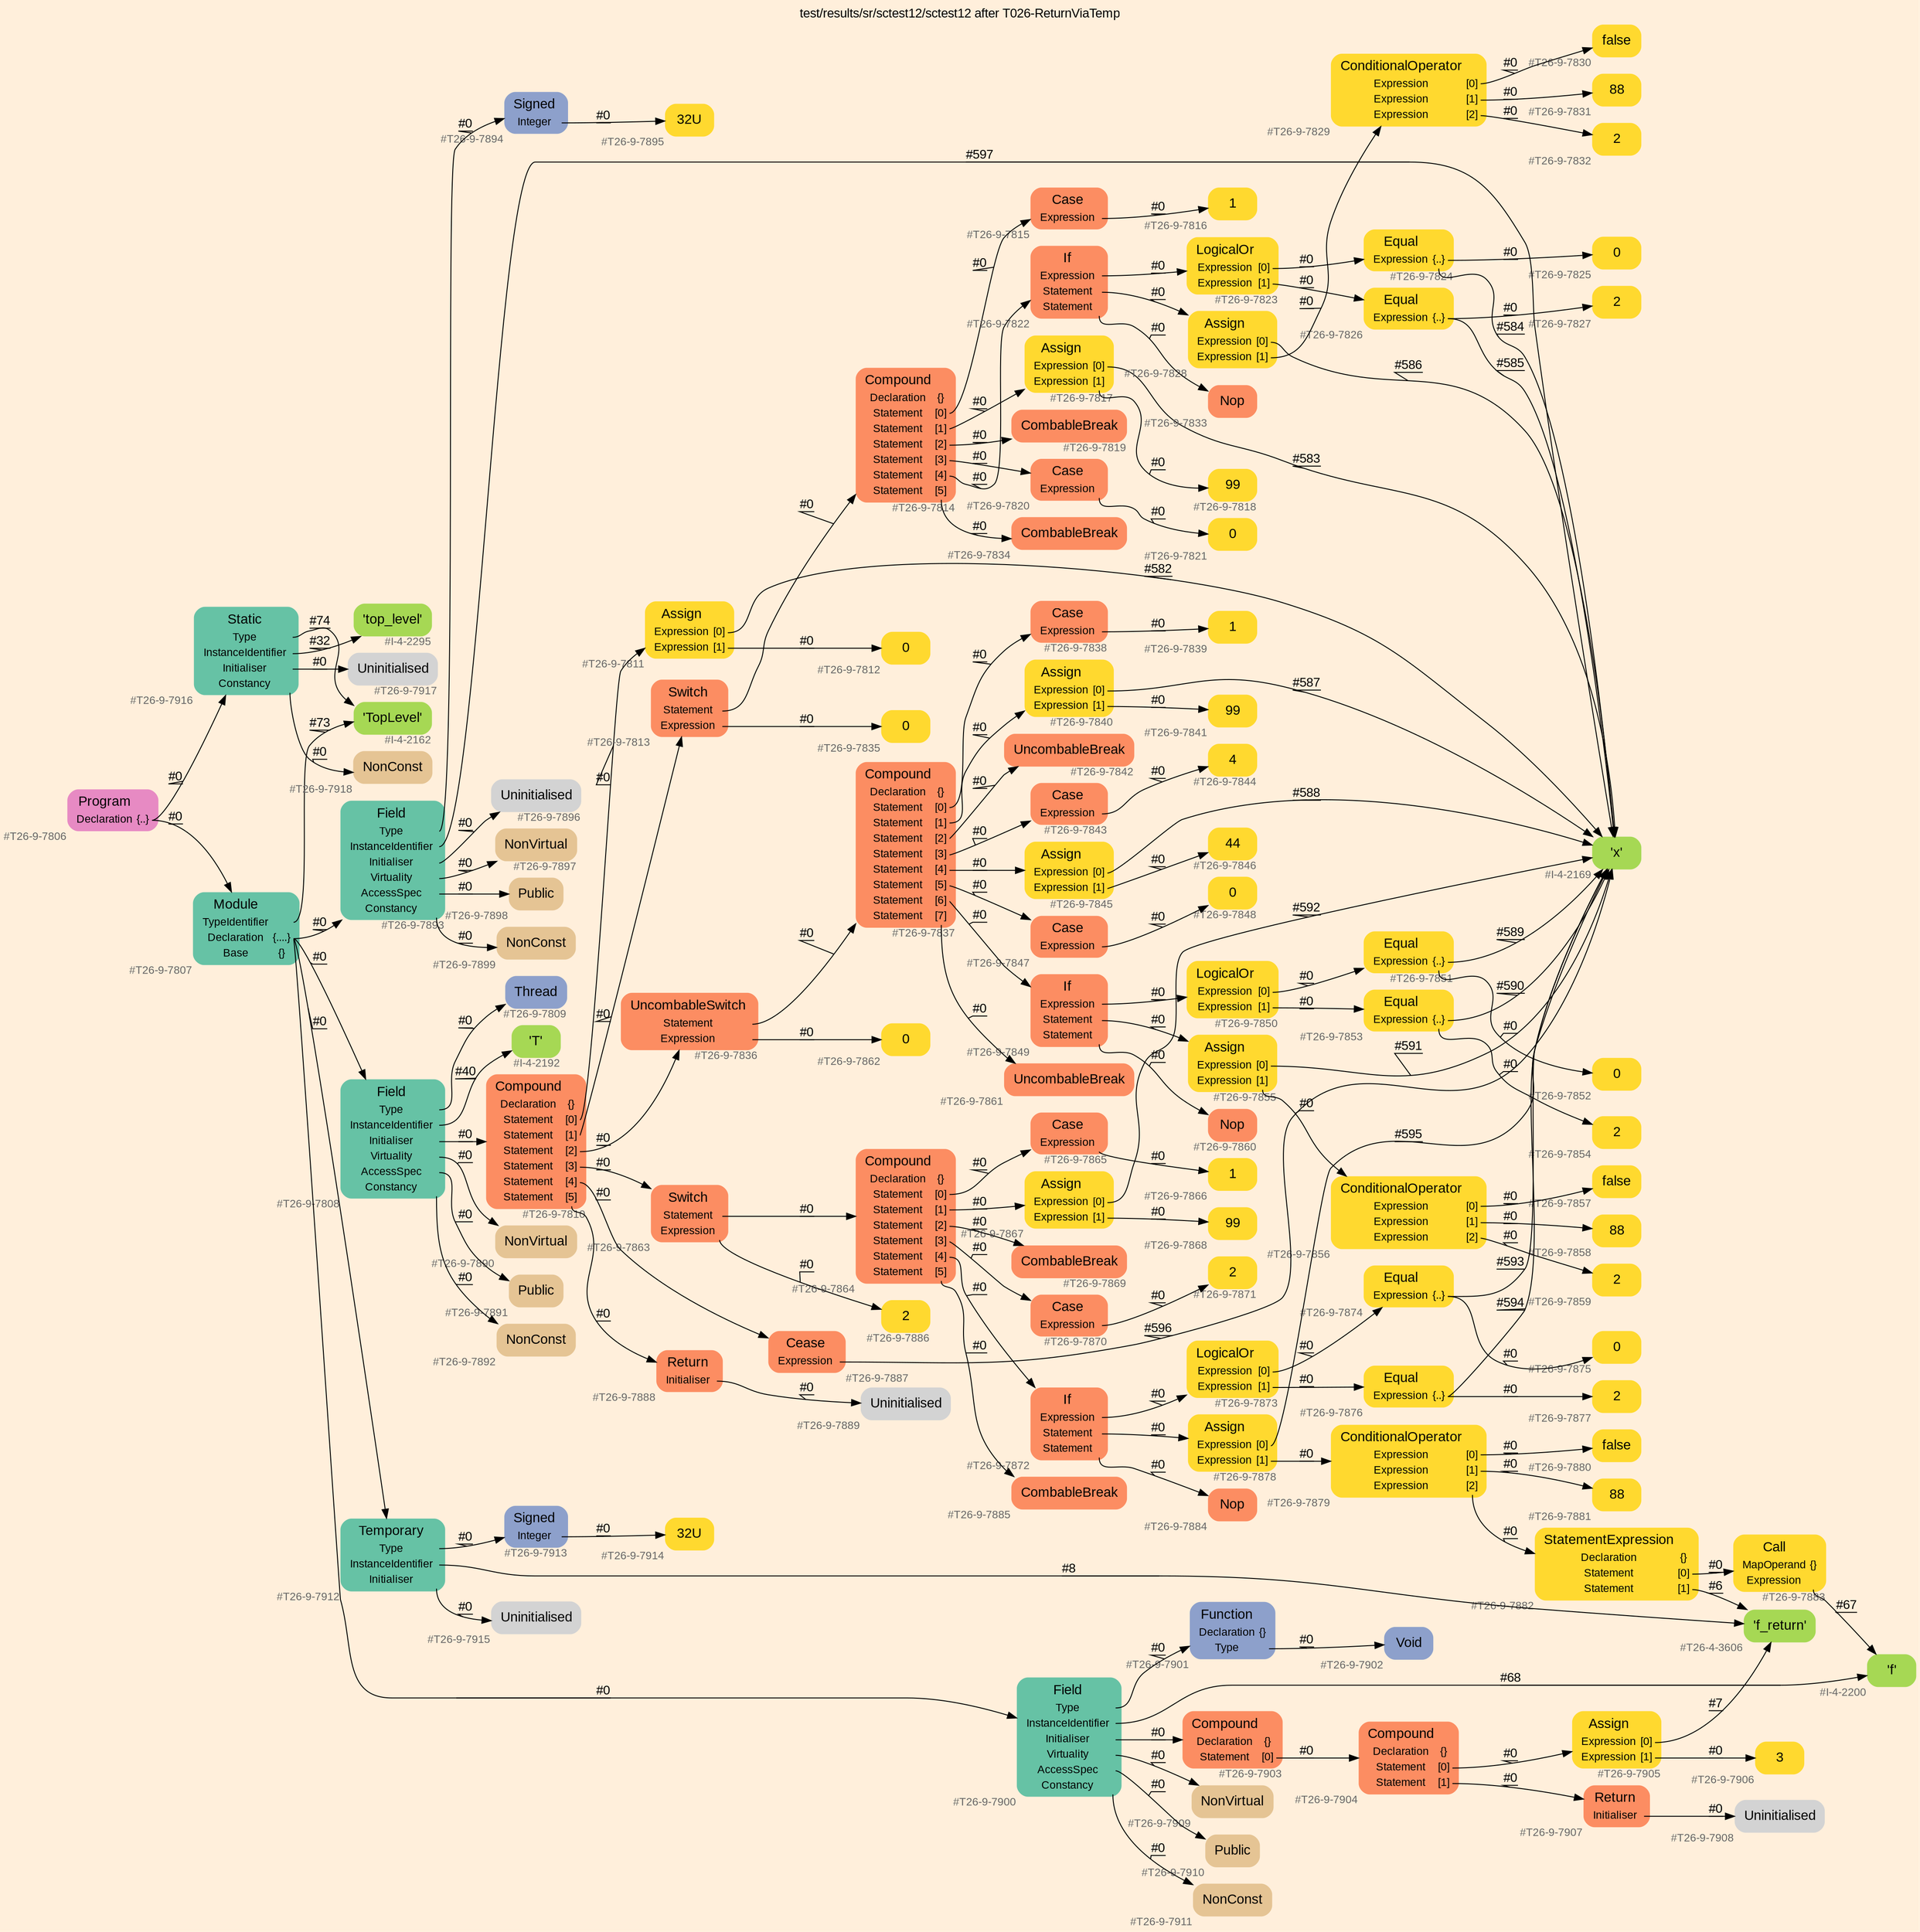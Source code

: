 digraph "test/results/sr/sctest12/sctest12 after T026-ReturnViaTemp" {
label = "test/results/sr/sctest12/sctest12 after T026-ReturnViaTemp"
labelloc = t
graph [
    rankdir = "LR"
    ranksep = 0.3
    bgcolor = antiquewhite1
    color = black
    fontcolor = black
    fontname = "Arial"
];
node [
    fontname = "Arial"
];
edge [
    fontname = "Arial"
];

// -------------------- node figure --------------------
// -------- block #T26-9-7806 ----------
"#T26-9-7806" [
    fillcolor = "/set28/4"
    xlabel = "#T26-9-7806"
    fontsize = "12"
    fontcolor = grey40
    shape = "plaintext"
    label = <<TABLE BORDER="0" CELLBORDER="0" CELLSPACING="0">
     <TR><TD><FONT COLOR="black" POINT-SIZE="15">Program</FONT></TD></TR>
     <TR><TD><FONT COLOR="black" POINT-SIZE="12">Declaration</FONT></TD><TD PORT="port0"><FONT COLOR="black" POINT-SIZE="12">{..}</FONT></TD></TR>
    </TABLE>>
    style = "rounded,filled"
];

// -------- block #T26-9-7807 ----------
"#T26-9-7807" [
    fillcolor = "/set28/1"
    xlabel = "#T26-9-7807"
    fontsize = "12"
    fontcolor = grey40
    shape = "plaintext"
    label = <<TABLE BORDER="0" CELLBORDER="0" CELLSPACING="0">
     <TR><TD><FONT COLOR="black" POINT-SIZE="15">Module</FONT></TD></TR>
     <TR><TD><FONT COLOR="black" POINT-SIZE="12">TypeIdentifier</FONT></TD><TD PORT="port0"></TD></TR>
     <TR><TD><FONT COLOR="black" POINT-SIZE="12">Declaration</FONT></TD><TD PORT="port1"><FONT COLOR="black" POINT-SIZE="12">{....}</FONT></TD></TR>
     <TR><TD><FONT COLOR="black" POINT-SIZE="12">Base</FONT></TD><TD PORT="port2"><FONT COLOR="black" POINT-SIZE="12">{}</FONT></TD></TR>
    </TABLE>>
    style = "rounded,filled"
];

// -------- block #I-4-2162 ----------
"#I-4-2162" [
    fillcolor = "/set28/5"
    xlabel = "#I-4-2162"
    fontsize = "12"
    fontcolor = grey40
    shape = "plaintext"
    label = <<TABLE BORDER="0" CELLBORDER="0" CELLSPACING="0">
     <TR><TD><FONT COLOR="black" POINT-SIZE="15">'TopLevel'</FONT></TD></TR>
    </TABLE>>
    style = "rounded,filled"
];

// -------- block #T26-9-7808 ----------
"#T26-9-7808" [
    fillcolor = "/set28/1"
    xlabel = "#T26-9-7808"
    fontsize = "12"
    fontcolor = grey40
    shape = "plaintext"
    label = <<TABLE BORDER="0" CELLBORDER="0" CELLSPACING="0">
     <TR><TD><FONT COLOR="black" POINT-SIZE="15">Field</FONT></TD></TR>
     <TR><TD><FONT COLOR="black" POINT-SIZE="12">Type</FONT></TD><TD PORT="port0"></TD></TR>
     <TR><TD><FONT COLOR="black" POINT-SIZE="12">InstanceIdentifier</FONT></TD><TD PORT="port1"></TD></TR>
     <TR><TD><FONT COLOR="black" POINT-SIZE="12">Initialiser</FONT></TD><TD PORT="port2"></TD></TR>
     <TR><TD><FONT COLOR="black" POINT-SIZE="12">Virtuality</FONT></TD><TD PORT="port3"></TD></TR>
     <TR><TD><FONT COLOR="black" POINT-SIZE="12">AccessSpec</FONT></TD><TD PORT="port4"></TD></TR>
     <TR><TD><FONT COLOR="black" POINT-SIZE="12">Constancy</FONT></TD><TD PORT="port5"></TD></TR>
    </TABLE>>
    style = "rounded,filled"
];

// -------- block #T26-9-7809 ----------
"#T26-9-7809" [
    fillcolor = "/set28/3"
    xlabel = "#T26-9-7809"
    fontsize = "12"
    fontcolor = grey40
    shape = "plaintext"
    label = <<TABLE BORDER="0" CELLBORDER="0" CELLSPACING="0">
     <TR><TD><FONT COLOR="black" POINT-SIZE="15">Thread</FONT></TD></TR>
    </TABLE>>
    style = "rounded,filled"
];

// -------- block #I-4-2192 ----------
"#I-4-2192" [
    fillcolor = "/set28/5"
    xlabel = "#I-4-2192"
    fontsize = "12"
    fontcolor = grey40
    shape = "plaintext"
    label = <<TABLE BORDER="0" CELLBORDER="0" CELLSPACING="0">
     <TR><TD><FONT COLOR="black" POINT-SIZE="15">'T'</FONT></TD></TR>
    </TABLE>>
    style = "rounded,filled"
];

// -------- block #T26-9-7810 ----------
"#T26-9-7810" [
    fillcolor = "/set28/2"
    xlabel = "#T26-9-7810"
    fontsize = "12"
    fontcolor = grey40
    shape = "plaintext"
    label = <<TABLE BORDER="0" CELLBORDER="0" CELLSPACING="0">
     <TR><TD><FONT COLOR="black" POINT-SIZE="15">Compound</FONT></TD></TR>
     <TR><TD><FONT COLOR="black" POINT-SIZE="12">Declaration</FONT></TD><TD PORT="port0"><FONT COLOR="black" POINT-SIZE="12">{}</FONT></TD></TR>
     <TR><TD><FONT COLOR="black" POINT-SIZE="12">Statement</FONT></TD><TD PORT="port1"><FONT COLOR="black" POINT-SIZE="12">[0]</FONT></TD></TR>
     <TR><TD><FONT COLOR="black" POINT-SIZE="12">Statement</FONT></TD><TD PORT="port2"><FONT COLOR="black" POINT-SIZE="12">[1]</FONT></TD></TR>
     <TR><TD><FONT COLOR="black" POINT-SIZE="12">Statement</FONT></TD><TD PORT="port3"><FONT COLOR="black" POINT-SIZE="12">[2]</FONT></TD></TR>
     <TR><TD><FONT COLOR="black" POINT-SIZE="12">Statement</FONT></TD><TD PORT="port4"><FONT COLOR="black" POINT-SIZE="12">[3]</FONT></TD></TR>
     <TR><TD><FONT COLOR="black" POINT-SIZE="12">Statement</FONT></TD><TD PORT="port5"><FONT COLOR="black" POINT-SIZE="12">[4]</FONT></TD></TR>
     <TR><TD><FONT COLOR="black" POINT-SIZE="12">Statement</FONT></TD><TD PORT="port6"><FONT COLOR="black" POINT-SIZE="12">[5]</FONT></TD></TR>
    </TABLE>>
    style = "rounded,filled"
];

// -------- block #T26-9-7811 ----------
"#T26-9-7811" [
    fillcolor = "/set28/6"
    xlabel = "#T26-9-7811"
    fontsize = "12"
    fontcolor = grey40
    shape = "plaintext"
    label = <<TABLE BORDER="0" CELLBORDER="0" CELLSPACING="0">
     <TR><TD><FONT COLOR="black" POINT-SIZE="15">Assign</FONT></TD></TR>
     <TR><TD><FONT COLOR="black" POINT-SIZE="12">Expression</FONT></TD><TD PORT="port0"><FONT COLOR="black" POINT-SIZE="12">[0]</FONT></TD></TR>
     <TR><TD><FONT COLOR="black" POINT-SIZE="12">Expression</FONT></TD><TD PORT="port1"><FONT COLOR="black" POINT-SIZE="12">[1]</FONT></TD></TR>
    </TABLE>>
    style = "rounded,filled"
];

// -------- block #I-4-2169 ----------
"#I-4-2169" [
    fillcolor = "/set28/5"
    xlabel = "#I-4-2169"
    fontsize = "12"
    fontcolor = grey40
    shape = "plaintext"
    label = <<TABLE BORDER="0" CELLBORDER="0" CELLSPACING="0">
     <TR><TD><FONT COLOR="black" POINT-SIZE="15">'x'</FONT></TD></TR>
    </TABLE>>
    style = "rounded,filled"
];

// -------- block #T26-9-7812 ----------
"#T26-9-7812" [
    fillcolor = "/set28/6"
    xlabel = "#T26-9-7812"
    fontsize = "12"
    fontcolor = grey40
    shape = "plaintext"
    label = <<TABLE BORDER="0" CELLBORDER="0" CELLSPACING="0">
     <TR><TD><FONT COLOR="black" POINT-SIZE="15">0</FONT></TD></TR>
    </TABLE>>
    style = "rounded,filled"
];

// -------- block #T26-9-7813 ----------
"#T26-9-7813" [
    fillcolor = "/set28/2"
    xlabel = "#T26-9-7813"
    fontsize = "12"
    fontcolor = grey40
    shape = "plaintext"
    label = <<TABLE BORDER="0" CELLBORDER="0" CELLSPACING="0">
     <TR><TD><FONT COLOR="black" POINT-SIZE="15">Switch</FONT></TD></TR>
     <TR><TD><FONT COLOR="black" POINT-SIZE="12">Statement</FONT></TD><TD PORT="port0"></TD></TR>
     <TR><TD><FONT COLOR="black" POINT-SIZE="12">Expression</FONT></TD><TD PORT="port1"></TD></TR>
    </TABLE>>
    style = "rounded,filled"
];

// -------- block #T26-9-7814 ----------
"#T26-9-7814" [
    fillcolor = "/set28/2"
    xlabel = "#T26-9-7814"
    fontsize = "12"
    fontcolor = grey40
    shape = "plaintext"
    label = <<TABLE BORDER="0" CELLBORDER="0" CELLSPACING="0">
     <TR><TD><FONT COLOR="black" POINT-SIZE="15">Compound</FONT></TD></TR>
     <TR><TD><FONT COLOR="black" POINT-SIZE="12">Declaration</FONT></TD><TD PORT="port0"><FONT COLOR="black" POINT-SIZE="12">{}</FONT></TD></TR>
     <TR><TD><FONT COLOR="black" POINT-SIZE="12">Statement</FONT></TD><TD PORT="port1"><FONT COLOR="black" POINT-SIZE="12">[0]</FONT></TD></TR>
     <TR><TD><FONT COLOR="black" POINT-SIZE="12">Statement</FONT></TD><TD PORT="port2"><FONT COLOR="black" POINT-SIZE="12">[1]</FONT></TD></TR>
     <TR><TD><FONT COLOR="black" POINT-SIZE="12">Statement</FONT></TD><TD PORT="port3"><FONT COLOR="black" POINT-SIZE="12">[2]</FONT></TD></TR>
     <TR><TD><FONT COLOR="black" POINT-SIZE="12">Statement</FONT></TD><TD PORT="port4"><FONT COLOR="black" POINT-SIZE="12">[3]</FONT></TD></TR>
     <TR><TD><FONT COLOR="black" POINT-SIZE="12">Statement</FONT></TD><TD PORT="port5"><FONT COLOR="black" POINT-SIZE="12">[4]</FONT></TD></TR>
     <TR><TD><FONT COLOR="black" POINT-SIZE="12">Statement</FONT></TD><TD PORT="port6"><FONT COLOR="black" POINT-SIZE="12">[5]</FONT></TD></TR>
    </TABLE>>
    style = "rounded,filled"
];

// -------- block #T26-9-7815 ----------
"#T26-9-7815" [
    fillcolor = "/set28/2"
    xlabel = "#T26-9-7815"
    fontsize = "12"
    fontcolor = grey40
    shape = "plaintext"
    label = <<TABLE BORDER="0" CELLBORDER="0" CELLSPACING="0">
     <TR><TD><FONT COLOR="black" POINT-SIZE="15">Case</FONT></TD></TR>
     <TR><TD><FONT COLOR="black" POINT-SIZE="12">Expression</FONT></TD><TD PORT="port0"></TD></TR>
    </TABLE>>
    style = "rounded,filled"
];

// -------- block #T26-9-7816 ----------
"#T26-9-7816" [
    fillcolor = "/set28/6"
    xlabel = "#T26-9-7816"
    fontsize = "12"
    fontcolor = grey40
    shape = "plaintext"
    label = <<TABLE BORDER="0" CELLBORDER="0" CELLSPACING="0">
     <TR><TD><FONT COLOR="black" POINT-SIZE="15">1</FONT></TD></TR>
    </TABLE>>
    style = "rounded,filled"
];

// -------- block #T26-9-7817 ----------
"#T26-9-7817" [
    fillcolor = "/set28/6"
    xlabel = "#T26-9-7817"
    fontsize = "12"
    fontcolor = grey40
    shape = "plaintext"
    label = <<TABLE BORDER="0" CELLBORDER="0" CELLSPACING="0">
     <TR><TD><FONT COLOR="black" POINT-SIZE="15">Assign</FONT></TD></TR>
     <TR><TD><FONT COLOR="black" POINT-SIZE="12">Expression</FONT></TD><TD PORT="port0"><FONT COLOR="black" POINT-SIZE="12">[0]</FONT></TD></TR>
     <TR><TD><FONT COLOR="black" POINT-SIZE="12">Expression</FONT></TD><TD PORT="port1"><FONT COLOR="black" POINT-SIZE="12">[1]</FONT></TD></TR>
    </TABLE>>
    style = "rounded,filled"
];

// -------- block #T26-9-7818 ----------
"#T26-9-7818" [
    fillcolor = "/set28/6"
    xlabel = "#T26-9-7818"
    fontsize = "12"
    fontcolor = grey40
    shape = "plaintext"
    label = <<TABLE BORDER="0" CELLBORDER="0" CELLSPACING="0">
     <TR><TD><FONT COLOR="black" POINT-SIZE="15">99</FONT></TD></TR>
    </TABLE>>
    style = "rounded,filled"
];

// -------- block #T26-9-7819 ----------
"#T26-9-7819" [
    fillcolor = "/set28/2"
    xlabel = "#T26-9-7819"
    fontsize = "12"
    fontcolor = grey40
    shape = "plaintext"
    label = <<TABLE BORDER="0" CELLBORDER="0" CELLSPACING="0">
     <TR><TD><FONT COLOR="black" POINT-SIZE="15">CombableBreak</FONT></TD></TR>
    </TABLE>>
    style = "rounded,filled"
];

// -------- block #T26-9-7820 ----------
"#T26-9-7820" [
    fillcolor = "/set28/2"
    xlabel = "#T26-9-7820"
    fontsize = "12"
    fontcolor = grey40
    shape = "plaintext"
    label = <<TABLE BORDER="0" CELLBORDER="0" CELLSPACING="0">
     <TR><TD><FONT COLOR="black" POINT-SIZE="15">Case</FONT></TD></TR>
     <TR><TD><FONT COLOR="black" POINT-SIZE="12">Expression</FONT></TD><TD PORT="port0"></TD></TR>
    </TABLE>>
    style = "rounded,filled"
];

// -------- block #T26-9-7821 ----------
"#T26-9-7821" [
    fillcolor = "/set28/6"
    xlabel = "#T26-9-7821"
    fontsize = "12"
    fontcolor = grey40
    shape = "plaintext"
    label = <<TABLE BORDER="0" CELLBORDER="0" CELLSPACING="0">
     <TR><TD><FONT COLOR="black" POINT-SIZE="15">0</FONT></TD></TR>
    </TABLE>>
    style = "rounded,filled"
];

// -------- block #T26-9-7822 ----------
"#T26-9-7822" [
    fillcolor = "/set28/2"
    xlabel = "#T26-9-7822"
    fontsize = "12"
    fontcolor = grey40
    shape = "plaintext"
    label = <<TABLE BORDER="0" CELLBORDER="0" CELLSPACING="0">
     <TR><TD><FONT COLOR="black" POINT-SIZE="15">If</FONT></TD></TR>
     <TR><TD><FONT COLOR="black" POINT-SIZE="12">Expression</FONT></TD><TD PORT="port0"></TD></TR>
     <TR><TD><FONT COLOR="black" POINT-SIZE="12">Statement</FONT></TD><TD PORT="port1"></TD></TR>
     <TR><TD><FONT COLOR="black" POINT-SIZE="12">Statement</FONT></TD><TD PORT="port2"></TD></TR>
    </TABLE>>
    style = "rounded,filled"
];

// -------- block #T26-9-7823 ----------
"#T26-9-7823" [
    fillcolor = "/set28/6"
    xlabel = "#T26-9-7823"
    fontsize = "12"
    fontcolor = grey40
    shape = "plaintext"
    label = <<TABLE BORDER="0" CELLBORDER="0" CELLSPACING="0">
     <TR><TD><FONT COLOR="black" POINT-SIZE="15">LogicalOr</FONT></TD></TR>
     <TR><TD><FONT COLOR="black" POINT-SIZE="12">Expression</FONT></TD><TD PORT="port0"><FONT COLOR="black" POINT-SIZE="12">[0]</FONT></TD></TR>
     <TR><TD><FONT COLOR="black" POINT-SIZE="12">Expression</FONT></TD><TD PORT="port1"><FONT COLOR="black" POINT-SIZE="12">[1]</FONT></TD></TR>
    </TABLE>>
    style = "rounded,filled"
];

// -------- block #T26-9-7824 ----------
"#T26-9-7824" [
    fillcolor = "/set28/6"
    xlabel = "#T26-9-7824"
    fontsize = "12"
    fontcolor = grey40
    shape = "plaintext"
    label = <<TABLE BORDER="0" CELLBORDER="0" CELLSPACING="0">
     <TR><TD><FONT COLOR="black" POINT-SIZE="15">Equal</FONT></TD></TR>
     <TR><TD><FONT COLOR="black" POINT-SIZE="12">Expression</FONT></TD><TD PORT="port0"><FONT COLOR="black" POINT-SIZE="12">{..}</FONT></TD></TR>
    </TABLE>>
    style = "rounded,filled"
];

// -------- block #T26-9-7825 ----------
"#T26-9-7825" [
    fillcolor = "/set28/6"
    xlabel = "#T26-9-7825"
    fontsize = "12"
    fontcolor = grey40
    shape = "plaintext"
    label = <<TABLE BORDER="0" CELLBORDER="0" CELLSPACING="0">
     <TR><TD><FONT COLOR="black" POINT-SIZE="15">0</FONT></TD></TR>
    </TABLE>>
    style = "rounded,filled"
];

// -------- block #T26-9-7826 ----------
"#T26-9-7826" [
    fillcolor = "/set28/6"
    xlabel = "#T26-9-7826"
    fontsize = "12"
    fontcolor = grey40
    shape = "plaintext"
    label = <<TABLE BORDER="0" CELLBORDER="0" CELLSPACING="0">
     <TR><TD><FONT COLOR="black" POINT-SIZE="15">Equal</FONT></TD></TR>
     <TR><TD><FONT COLOR="black" POINT-SIZE="12">Expression</FONT></TD><TD PORT="port0"><FONT COLOR="black" POINT-SIZE="12">{..}</FONT></TD></TR>
    </TABLE>>
    style = "rounded,filled"
];

// -------- block #T26-9-7827 ----------
"#T26-9-7827" [
    fillcolor = "/set28/6"
    xlabel = "#T26-9-7827"
    fontsize = "12"
    fontcolor = grey40
    shape = "plaintext"
    label = <<TABLE BORDER="0" CELLBORDER="0" CELLSPACING="0">
     <TR><TD><FONT COLOR="black" POINT-SIZE="15">2</FONT></TD></TR>
    </TABLE>>
    style = "rounded,filled"
];

// -------- block #T26-9-7828 ----------
"#T26-9-7828" [
    fillcolor = "/set28/6"
    xlabel = "#T26-9-7828"
    fontsize = "12"
    fontcolor = grey40
    shape = "plaintext"
    label = <<TABLE BORDER="0" CELLBORDER="0" CELLSPACING="0">
     <TR><TD><FONT COLOR="black" POINT-SIZE="15">Assign</FONT></TD></TR>
     <TR><TD><FONT COLOR="black" POINT-SIZE="12">Expression</FONT></TD><TD PORT="port0"><FONT COLOR="black" POINT-SIZE="12">[0]</FONT></TD></TR>
     <TR><TD><FONT COLOR="black" POINT-SIZE="12">Expression</FONT></TD><TD PORT="port1"><FONT COLOR="black" POINT-SIZE="12">[1]</FONT></TD></TR>
    </TABLE>>
    style = "rounded,filled"
];

// -------- block #T26-9-7829 ----------
"#T26-9-7829" [
    fillcolor = "/set28/6"
    xlabel = "#T26-9-7829"
    fontsize = "12"
    fontcolor = grey40
    shape = "plaintext"
    label = <<TABLE BORDER="0" CELLBORDER="0" CELLSPACING="0">
     <TR><TD><FONT COLOR="black" POINT-SIZE="15">ConditionalOperator</FONT></TD></TR>
     <TR><TD><FONT COLOR="black" POINT-SIZE="12">Expression</FONT></TD><TD PORT="port0"><FONT COLOR="black" POINT-SIZE="12">[0]</FONT></TD></TR>
     <TR><TD><FONT COLOR="black" POINT-SIZE="12">Expression</FONT></TD><TD PORT="port1"><FONT COLOR="black" POINT-SIZE="12">[1]</FONT></TD></TR>
     <TR><TD><FONT COLOR="black" POINT-SIZE="12">Expression</FONT></TD><TD PORT="port2"><FONT COLOR="black" POINT-SIZE="12">[2]</FONT></TD></TR>
    </TABLE>>
    style = "rounded,filled"
];

// -------- block #T26-9-7830 ----------
"#T26-9-7830" [
    fillcolor = "/set28/6"
    xlabel = "#T26-9-7830"
    fontsize = "12"
    fontcolor = grey40
    shape = "plaintext"
    label = <<TABLE BORDER="0" CELLBORDER="0" CELLSPACING="0">
     <TR><TD><FONT COLOR="black" POINT-SIZE="15">false</FONT></TD></TR>
    </TABLE>>
    style = "rounded,filled"
];

// -------- block #T26-9-7831 ----------
"#T26-9-7831" [
    fillcolor = "/set28/6"
    xlabel = "#T26-9-7831"
    fontsize = "12"
    fontcolor = grey40
    shape = "plaintext"
    label = <<TABLE BORDER="0" CELLBORDER="0" CELLSPACING="0">
     <TR><TD><FONT COLOR="black" POINT-SIZE="15">88</FONT></TD></TR>
    </TABLE>>
    style = "rounded,filled"
];

// -------- block #T26-9-7832 ----------
"#T26-9-7832" [
    fillcolor = "/set28/6"
    xlabel = "#T26-9-7832"
    fontsize = "12"
    fontcolor = grey40
    shape = "plaintext"
    label = <<TABLE BORDER="0" CELLBORDER="0" CELLSPACING="0">
     <TR><TD><FONT COLOR="black" POINT-SIZE="15">2</FONT></TD></TR>
    </TABLE>>
    style = "rounded,filled"
];

// -------- block #T26-9-7833 ----------
"#T26-9-7833" [
    fillcolor = "/set28/2"
    xlabel = "#T26-9-7833"
    fontsize = "12"
    fontcolor = grey40
    shape = "plaintext"
    label = <<TABLE BORDER="0" CELLBORDER="0" CELLSPACING="0">
     <TR><TD><FONT COLOR="black" POINT-SIZE="15">Nop</FONT></TD></TR>
    </TABLE>>
    style = "rounded,filled"
];

// -------- block #T26-9-7834 ----------
"#T26-9-7834" [
    fillcolor = "/set28/2"
    xlabel = "#T26-9-7834"
    fontsize = "12"
    fontcolor = grey40
    shape = "plaintext"
    label = <<TABLE BORDER="0" CELLBORDER="0" CELLSPACING="0">
     <TR><TD><FONT COLOR="black" POINT-SIZE="15">CombableBreak</FONT></TD></TR>
    </TABLE>>
    style = "rounded,filled"
];

// -------- block #T26-9-7835 ----------
"#T26-9-7835" [
    fillcolor = "/set28/6"
    xlabel = "#T26-9-7835"
    fontsize = "12"
    fontcolor = grey40
    shape = "plaintext"
    label = <<TABLE BORDER="0" CELLBORDER="0" CELLSPACING="0">
     <TR><TD><FONT COLOR="black" POINT-SIZE="15">0</FONT></TD></TR>
    </TABLE>>
    style = "rounded,filled"
];

// -------- block #T26-9-7836 ----------
"#T26-9-7836" [
    fillcolor = "/set28/2"
    xlabel = "#T26-9-7836"
    fontsize = "12"
    fontcolor = grey40
    shape = "plaintext"
    label = <<TABLE BORDER="0" CELLBORDER="0" CELLSPACING="0">
     <TR><TD><FONT COLOR="black" POINT-SIZE="15">UncombableSwitch</FONT></TD></TR>
     <TR><TD><FONT COLOR="black" POINT-SIZE="12">Statement</FONT></TD><TD PORT="port0"></TD></TR>
     <TR><TD><FONT COLOR="black" POINT-SIZE="12">Expression</FONT></TD><TD PORT="port1"></TD></TR>
    </TABLE>>
    style = "rounded,filled"
];

// -------- block #T26-9-7837 ----------
"#T26-9-7837" [
    fillcolor = "/set28/2"
    xlabel = "#T26-9-7837"
    fontsize = "12"
    fontcolor = grey40
    shape = "plaintext"
    label = <<TABLE BORDER="0" CELLBORDER="0" CELLSPACING="0">
     <TR><TD><FONT COLOR="black" POINT-SIZE="15">Compound</FONT></TD></TR>
     <TR><TD><FONT COLOR="black" POINT-SIZE="12">Declaration</FONT></TD><TD PORT="port0"><FONT COLOR="black" POINT-SIZE="12">{}</FONT></TD></TR>
     <TR><TD><FONT COLOR="black" POINT-SIZE="12">Statement</FONT></TD><TD PORT="port1"><FONT COLOR="black" POINT-SIZE="12">[0]</FONT></TD></TR>
     <TR><TD><FONT COLOR="black" POINT-SIZE="12">Statement</FONT></TD><TD PORT="port2"><FONT COLOR="black" POINT-SIZE="12">[1]</FONT></TD></TR>
     <TR><TD><FONT COLOR="black" POINT-SIZE="12">Statement</FONT></TD><TD PORT="port3"><FONT COLOR="black" POINT-SIZE="12">[2]</FONT></TD></TR>
     <TR><TD><FONT COLOR="black" POINT-SIZE="12">Statement</FONT></TD><TD PORT="port4"><FONT COLOR="black" POINT-SIZE="12">[3]</FONT></TD></TR>
     <TR><TD><FONT COLOR="black" POINT-SIZE="12">Statement</FONT></TD><TD PORT="port5"><FONT COLOR="black" POINT-SIZE="12">[4]</FONT></TD></TR>
     <TR><TD><FONT COLOR="black" POINT-SIZE="12">Statement</FONT></TD><TD PORT="port6"><FONT COLOR="black" POINT-SIZE="12">[5]</FONT></TD></TR>
     <TR><TD><FONT COLOR="black" POINT-SIZE="12">Statement</FONT></TD><TD PORT="port7"><FONT COLOR="black" POINT-SIZE="12">[6]</FONT></TD></TR>
     <TR><TD><FONT COLOR="black" POINT-SIZE="12">Statement</FONT></TD><TD PORT="port8"><FONT COLOR="black" POINT-SIZE="12">[7]</FONT></TD></TR>
    </TABLE>>
    style = "rounded,filled"
];

// -------- block #T26-9-7838 ----------
"#T26-9-7838" [
    fillcolor = "/set28/2"
    xlabel = "#T26-9-7838"
    fontsize = "12"
    fontcolor = grey40
    shape = "plaintext"
    label = <<TABLE BORDER="0" CELLBORDER="0" CELLSPACING="0">
     <TR><TD><FONT COLOR="black" POINT-SIZE="15">Case</FONT></TD></TR>
     <TR><TD><FONT COLOR="black" POINT-SIZE="12">Expression</FONT></TD><TD PORT="port0"></TD></TR>
    </TABLE>>
    style = "rounded,filled"
];

// -------- block #T26-9-7839 ----------
"#T26-9-7839" [
    fillcolor = "/set28/6"
    xlabel = "#T26-9-7839"
    fontsize = "12"
    fontcolor = grey40
    shape = "plaintext"
    label = <<TABLE BORDER="0" CELLBORDER="0" CELLSPACING="0">
     <TR><TD><FONT COLOR="black" POINT-SIZE="15">1</FONT></TD></TR>
    </TABLE>>
    style = "rounded,filled"
];

// -------- block #T26-9-7840 ----------
"#T26-9-7840" [
    fillcolor = "/set28/6"
    xlabel = "#T26-9-7840"
    fontsize = "12"
    fontcolor = grey40
    shape = "plaintext"
    label = <<TABLE BORDER="0" CELLBORDER="0" CELLSPACING="0">
     <TR><TD><FONT COLOR="black" POINT-SIZE="15">Assign</FONT></TD></TR>
     <TR><TD><FONT COLOR="black" POINT-SIZE="12">Expression</FONT></TD><TD PORT="port0"><FONT COLOR="black" POINT-SIZE="12">[0]</FONT></TD></TR>
     <TR><TD><FONT COLOR="black" POINT-SIZE="12">Expression</FONT></TD><TD PORT="port1"><FONT COLOR="black" POINT-SIZE="12">[1]</FONT></TD></TR>
    </TABLE>>
    style = "rounded,filled"
];

// -------- block #T26-9-7841 ----------
"#T26-9-7841" [
    fillcolor = "/set28/6"
    xlabel = "#T26-9-7841"
    fontsize = "12"
    fontcolor = grey40
    shape = "plaintext"
    label = <<TABLE BORDER="0" CELLBORDER="0" CELLSPACING="0">
     <TR><TD><FONT COLOR="black" POINT-SIZE="15">99</FONT></TD></TR>
    </TABLE>>
    style = "rounded,filled"
];

// -------- block #T26-9-7842 ----------
"#T26-9-7842" [
    fillcolor = "/set28/2"
    xlabel = "#T26-9-7842"
    fontsize = "12"
    fontcolor = grey40
    shape = "plaintext"
    label = <<TABLE BORDER="0" CELLBORDER="0" CELLSPACING="0">
     <TR><TD><FONT COLOR="black" POINT-SIZE="15">UncombableBreak</FONT></TD></TR>
    </TABLE>>
    style = "rounded,filled"
];

// -------- block #T26-9-7843 ----------
"#T26-9-7843" [
    fillcolor = "/set28/2"
    xlabel = "#T26-9-7843"
    fontsize = "12"
    fontcolor = grey40
    shape = "plaintext"
    label = <<TABLE BORDER="0" CELLBORDER="0" CELLSPACING="0">
     <TR><TD><FONT COLOR="black" POINT-SIZE="15">Case</FONT></TD></TR>
     <TR><TD><FONT COLOR="black" POINT-SIZE="12">Expression</FONT></TD><TD PORT="port0"></TD></TR>
    </TABLE>>
    style = "rounded,filled"
];

// -------- block #T26-9-7844 ----------
"#T26-9-7844" [
    fillcolor = "/set28/6"
    xlabel = "#T26-9-7844"
    fontsize = "12"
    fontcolor = grey40
    shape = "plaintext"
    label = <<TABLE BORDER="0" CELLBORDER="0" CELLSPACING="0">
     <TR><TD><FONT COLOR="black" POINT-SIZE="15">4</FONT></TD></TR>
    </TABLE>>
    style = "rounded,filled"
];

// -------- block #T26-9-7845 ----------
"#T26-9-7845" [
    fillcolor = "/set28/6"
    xlabel = "#T26-9-7845"
    fontsize = "12"
    fontcolor = grey40
    shape = "plaintext"
    label = <<TABLE BORDER="0" CELLBORDER="0" CELLSPACING="0">
     <TR><TD><FONT COLOR="black" POINT-SIZE="15">Assign</FONT></TD></TR>
     <TR><TD><FONT COLOR="black" POINT-SIZE="12">Expression</FONT></TD><TD PORT="port0"><FONT COLOR="black" POINT-SIZE="12">[0]</FONT></TD></TR>
     <TR><TD><FONT COLOR="black" POINT-SIZE="12">Expression</FONT></TD><TD PORT="port1"><FONT COLOR="black" POINT-SIZE="12">[1]</FONT></TD></TR>
    </TABLE>>
    style = "rounded,filled"
];

// -------- block #T26-9-7846 ----------
"#T26-9-7846" [
    fillcolor = "/set28/6"
    xlabel = "#T26-9-7846"
    fontsize = "12"
    fontcolor = grey40
    shape = "plaintext"
    label = <<TABLE BORDER="0" CELLBORDER="0" CELLSPACING="0">
     <TR><TD><FONT COLOR="black" POINT-SIZE="15">44</FONT></TD></TR>
    </TABLE>>
    style = "rounded,filled"
];

// -------- block #T26-9-7847 ----------
"#T26-9-7847" [
    fillcolor = "/set28/2"
    xlabel = "#T26-9-7847"
    fontsize = "12"
    fontcolor = grey40
    shape = "plaintext"
    label = <<TABLE BORDER="0" CELLBORDER="0" CELLSPACING="0">
     <TR><TD><FONT COLOR="black" POINT-SIZE="15">Case</FONT></TD></TR>
     <TR><TD><FONT COLOR="black" POINT-SIZE="12">Expression</FONT></TD><TD PORT="port0"></TD></TR>
    </TABLE>>
    style = "rounded,filled"
];

// -------- block #T26-9-7848 ----------
"#T26-9-7848" [
    fillcolor = "/set28/6"
    xlabel = "#T26-9-7848"
    fontsize = "12"
    fontcolor = grey40
    shape = "plaintext"
    label = <<TABLE BORDER="0" CELLBORDER="0" CELLSPACING="0">
     <TR><TD><FONT COLOR="black" POINT-SIZE="15">0</FONT></TD></TR>
    </TABLE>>
    style = "rounded,filled"
];

// -------- block #T26-9-7849 ----------
"#T26-9-7849" [
    fillcolor = "/set28/2"
    xlabel = "#T26-9-7849"
    fontsize = "12"
    fontcolor = grey40
    shape = "plaintext"
    label = <<TABLE BORDER="0" CELLBORDER="0" CELLSPACING="0">
     <TR><TD><FONT COLOR="black" POINT-SIZE="15">If</FONT></TD></TR>
     <TR><TD><FONT COLOR="black" POINT-SIZE="12">Expression</FONT></TD><TD PORT="port0"></TD></TR>
     <TR><TD><FONT COLOR="black" POINT-SIZE="12">Statement</FONT></TD><TD PORT="port1"></TD></TR>
     <TR><TD><FONT COLOR="black" POINT-SIZE="12">Statement</FONT></TD><TD PORT="port2"></TD></TR>
    </TABLE>>
    style = "rounded,filled"
];

// -------- block #T26-9-7850 ----------
"#T26-9-7850" [
    fillcolor = "/set28/6"
    xlabel = "#T26-9-7850"
    fontsize = "12"
    fontcolor = grey40
    shape = "plaintext"
    label = <<TABLE BORDER="0" CELLBORDER="0" CELLSPACING="0">
     <TR><TD><FONT COLOR="black" POINT-SIZE="15">LogicalOr</FONT></TD></TR>
     <TR><TD><FONT COLOR="black" POINT-SIZE="12">Expression</FONT></TD><TD PORT="port0"><FONT COLOR="black" POINT-SIZE="12">[0]</FONT></TD></TR>
     <TR><TD><FONT COLOR="black" POINT-SIZE="12">Expression</FONT></TD><TD PORT="port1"><FONT COLOR="black" POINT-SIZE="12">[1]</FONT></TD></TR>
    </TABLE>>
    style = "rounded,filled"
];

// -------- block #T26-9-7851 ----------
"#T26-9-7851" [
    fillcolor = "/set28/6"
    xlabel = "#T26-9-7851"
    fontsize = "12"
    fontcolor = grey40
    shape = "plaintext"
    label = <<TABLE BORDER="0" CELLBORDER="0" CELLSPACING="0">
     <TR><TD><FONT COLOR="black" POINT-SIZE="15">Equal</FONT></TD></TR>
     <TR><TD><FONT COLOR="black" POINT-SIZE="12">Expression</FONT></TD><TD PORT="port0"><FONT COLOR="black" POINT-SIZE="12">{..}</FONT></TD></TR>
    </TABLE>>
    style = "rounded,filled"
];

// -------- block #T26-9-7852 ----------
"#T26-9-7852" [
    fillcolor = "/set28/6"
    xlabel = "#T26-9-7852"
    fontsize = "12"
    fontcolor = grey40
    shape = "plaintext"
    label = <<TABLE BORDER="0" CELLBORDER="0" CELLSPACING="0">
     <TR><TD><FONT COLOR="black" POINT-SIZE="15">0</FONT></TD></TR>
    </TABLE>>
    style = "rounded,filled"
];

// -------- block #T26-9-7853 ----------
"#T26-9-7853" [
    fillcolor = "/set28/6"
    xlabel = "#T26-9-7853"
    fontsize = "12"
    fontcolor = grey40
    shape = "plaintext"
    label = <<TABLE BORDER="0" CELLBORDER="0" CELLSPACING="0">
     <TR><TD><FONT COLOR="black" POINT-SIZE="15">Equal</FONT></TD></TR>
     <TR><TD><FONT COLOR="black" POINT-SIZE="12">Expression</FONT></TD><TD PORT="port0"><FONT COLOR="black" POINT-SIZE="12">{..}</FONT></TD></TR>
    </TABLE>>
    style = "rounded,filled"
];

// -------- block #T26-9-7854 ----------
"#T26-9-7854" [
    fillcolor = "/set28/6"
    xlabel = "#T26-9-7854"
    fontsize = "12"
    fontcolor = grey40
    shape = "plaintext"
    label = <<TABLE BORDER="0" CELLBORDER="0" CELLSPACING="0">
     <TR><TD><FONT COLOR="black" POINT-SIZE="15">2</FONT></TD></TR>
    </TABLE>>
    style = "rounded,filled"
];

// -------- block #T26-9-7855 ----------
"#T26-9-7855" [
    fillcolor = "/set28/6"
    xlabel = "#T26-9-7855"
    fontsize = "12"
    fontcolor = grey40
    shape = "plaintext"
    label = <<TABLE BORDER="0" CELLBORDER="0" CELLSPACING="0">
     <TR><TD><FONT COLOR="black" POINT-SIZE="15">Assign</FONT></TD></TR>
     <TR><TD><FONT COLOR="black" POINT-SIZE="12">Expression</FONT></TD><TD PORT="port0"><FONT COLOR="black" POINT-SIZE="12">[0]</FONT></TD></TR>
     <TR><TD><FONT COLOR="black" POINT-SIZE="12">Expression</FONT></TD><TD PORT="port1"><FONT COLOR="black" POINT-SIZE="12">[1]</FONT></TD></TR>
    </TABLE>>
    style = "rounded,filled"
];

// -------- block #T26-9-7856 ----------
"#T26-9-7856" [
    fillcolor = "/set28/6"
    xlabel = "#T26-9-7856"
    fontsize = "12"
    fontcolor = grey40
    shape = "plaintext"
    label = <<TABLE BORDER="0" CELLBORDER="0" CELLSPACING="0">
     <TR><TD><FONT COLOR="black" POINT-SIZE="15">ConditionalOperator</FONT></TD></TR>
     <TR><TD><FONT COLOR="black" POINT-SIZE="12">Expression</FONT></TD><TD PORT="port0"><FONT COLOR="black" POINT-SIZE="12">[0]</FONT></TD></TR>
     <TR><TD><FONT COLOR="black" POINT-SIZE="12">Expression</FONT></TD><TD PORT="port1"><FONT COLOR="black" POINT-SIZE="12">[1]</FONT></TD></TR>
     <TR><TD><FONT COLOR="black" POINT-SIZE="12">Expression</FONT></TD><TD PORT="port2"><FONT COLOR="black" POINT-SIZE="12">[2]</FONT></TD></TR>
    </TABLE>>
    style = "rounded,filled"
];

// -------- block #T26-9-7857 ----------
"#T26-9-7857" [
    fillcolor = "/set28/6"
    xlabel = "#T26-9-7857"
    fontsize = "12"
    fontcolor = grey40
    shape = "plaintext"
    label = <<TABLE BORDER="0" CELLBORDER="0" CELLSPACING="0">
     <TR><TD><FONT COLOR="black" POINT-SIZE="15">false</FONT></TD></TR>
    </TABLE>>
    style = "rounded,filled"
];

// -------- block #T26-9-7858 ----------
"#T26-9-7858" [
    fillcolor = "/set28/6"
    xlabel = "#T26-9-7858"
    fontsize = "12"
    fontcolor = grey40
    shape = "plaintext"
    label = <<TABLE BORDER="0" CELLBORDER="0" CELLSPACING="0">
     <TR><TD><FONT COLOR="black" POINT-SIZE="15">88</FONT></TD></TR>
    </TABLE>>
    style = "rounded,filled"
];

// -------- block #T26-9-7859 ----------
"#T26-9-7859" [
    fillcolor = "/set28/6"
    xlabel = "#T26-9-7859"
    fontsize = "12"
    fontcolor = grey40
    shape = "plaintext"
    label = <<TABLE BORDER="0" CELLBORDER="0" CELLSPACING="0">
     <TR><TD><FONT COLOR="black" POINT-SIZE="15">2</FONT></TD></TR>
    </TABLE>>
    style = "rounded,filled"
];

// -------- block #T26-9-7860 ----------
"#T26-9-7860" [
    fillcolor = "/set28/2"
    xlabel = "#T26-9-7860"
    fontsize = "12"
    fontcolor = grey40
    shape = "plaintext"
    label = <<TABLE BORDER="0" CELLBORDER="0" CELLSPACING="0">
     <TR><TD><FONT COLOR="black" POINT-SIZE="15">Nop</FONT></TD></TR>
    </TABLE>>
    style = "rounded,filled"
];

// -------- block #T26-9-7861 ----------
"#T26-9-7861" [
    fillcolor = "/set28/2"
    xlabel = "#T26-9-7861"
    fontsize = "12"
    fontcolor = grey40
    shape = "plaintext"
    label = <<TABLE BORDER="0" CELLBORDER="0" CELLSPACING="0">
     <TR><TD><FONT COLOR="black" POINT-SIZE="15">UncombableBreak</FONT></TD></TR>
    </TABLE>>
    style = "rounded,filled"
];

// -------- block #T26-9-7862 ----------
"#T26-9-7862" [
    fillcolor = "/set28/6"
    xlabel = "#T26-9-7862"
    fontsize = "12"
    fontcolor = grey40
    shape = "plaintext"
    label = <<TABLE BORDER="0" CELLBORDER="0" CELLSPACING="0">
     <TR><TD><FONT COLOR="black" POINT-SIZE="15">0</FONT></TD></TR>
    </TABLE>>
    style = "rounded,filled"
];

// -------- block #T26-9-7863 ----------
"#T26-9-7863" [
    fillcolor = "/set28/2"
    xlabel = "#T26-9-7863"
    fontsize = "12"
    fontcolor = grey40
    shape = "plaintext"
    label = <<TABLE BORDER="0" CELLBORDER="0" CELLSPACING="0">
     <TR><TD><FONT COLOR="black" POINT-SIZE="15">Switch</FONT></TD></TR>
     <TR><TD><FONT COLOR="black" POINT-SIZE="12">Statement</FONT></TD><TD PORT="port0"></TD></TR>
     <TR><TD><FONT COLOR="black" POINT-SIZE="12">Expression</FONT></TD><TD PORT="port1"></TD></TR>
    </TABLE>>
    style = "rounded,filled"
];

// -------- block #T26-9-7864 ----------
"#T26-9-7864" [
    fillcolor = "/set28/2"
    xlabel = "#T26-9-7864"
    fontsize = "12"
    fontcolor = grey40
    shape = "plaintext"
    label = <<TABLE BORDER="0" CELLBORDER="0" CELLSPACING="0">
     <TR><TD><FONT COLOR="black" POINT-SIZE="15">Compound</FONT></TD></TR>
     <TR><TD><FONT COLOR="black" POINT-SIZE="12">Declaration</FONT></TD><TD PORT="port0"><FONT COLOR="black" POINT-SIZE="12">{}</FONT></TD></TR>
     <TR><TD><FONT COLOR="black" POINT-SIZE="12">Statement</FONT></TD><TD PORT="port1"><FONT COLOR="black" POINT-SIZE="12">[0]</FONT></TD></TR>
     <TR><TD><FONT COLOR="black" POINT-SIZE="12">Statement</FONT></TD><TD PORT="port2"><FONT COLOR="black" POINT-SIZE="12">[1]</FONT></TD></TR>
     <TR><TD><FONT COLOR="black" POINT-SIZE="12">Statement</FONT></TD><TD PORT="port3"><FONT COLOR="black" POINT-SIZE="12">[2]</FONT></TD></TR>
     <TR><TD><FONT COLOR="black" POINT-SIZE="12">Statement</FONT></TD><TD PORT="port4"><FONT COLOR="black" POINT-SIZE="12">[3]</FONT></TD></TR>
     <TR><TD><FONT COLOR="black" POINT-SIZE="12">Statement</FONT></TD><TD PORT="port5"><FONT COLOR="black" POINT-SIZE="12">[4]</FONT></TD></TR>
     <TR><TD><FONT COLOR="black" POINT-SIZE="12">Statement</FONT></TD><TD PORT="port6"><FONT COLOR="black" POINT-SIZE="12">[5]</FONT></TD></TR>
    </TABLE>>
    style = "rounded,filled"
];

// -------- block #T26-9-7865 ----------
"#T26-9-7865" [
    fillcolor = "/set28/2"
    xlabel = "#T26-9-7865"
    fontsize = "12"
    fontcolor = grey40
    shape = "plaintext"
    label = <<TABLE BORDER="0" CELLBORDER="0" CELLSPACING="0">
     <TR><TD><FONT COLOR="black" POINT-SIZE="15">Case</FONT></TD></TR>
     <TR><TD><FONT COLOR="black" POINT-SIZE="12">Expression</FONT></TD><TD PORT="port0"></TD></TR>
    </TABLE>>
    style = "rounded,filled"
];

// -------- block #T26-9-7866 ----------
"#T26-9-7866" [
    fillcolor = "/set28/6"
    xlabel = "#T26-9-7866"
    fontsize = "12"
    fontcolor = grey40
    shape = "plaintext"
    label = <<TABLE BORDER="0" CELLBORDER="0" CELLSPACING="0">
     <TR><TD><FONT COLOR="black" POINT-SIZE="15">1</FONT></TD></TR>
    </TABLE>>
    style = "rounded,filled"
];

// -------- block #T26-9-7867 ----------
"#T26-9-7867" [
    fillcolor = "/set28/6"
    xlabel = "#T26-9-7867"
    fontsize = "12"
    fontcolor = grey40
    shape = "plaintext"
    label = <<TABLE BORDER="0" CELLBORDER="0" CELLSPACING="0">
     <TR><TD><FONT COLOR="black" POINT-SIZE="15">Assign</FONT></TD></TR>
     <TR><TD><FONT COLOR="black" POINT-SIZE="12">Expression</FONT></TD><TD PORT="port0"><FONT COLOR="black" POINT-SIZE="12">[0]</FONT></TD></TR>
     <TR><TD><FONT COLOR="black" POINT-SIZE="12">Expression</FONT></TD><TD PORT="port1"><FONT COLOR="black" POINT-SIZE="12">[1]</FONT></TD></TR>
    </TABLE>>
    style = "rounded,filled"
];

// -------- block #T26-9-7868 ----------
"#T26-9-7868" [
    fillcolor = "/set28/6"
    xlabel = "#T26-9-7868"
    fontsize = "12"
    fontcolor = grey40
    shape = "plaintext"
    label = <<TABLE BORDER="0" CELLBORDER="0" CELLSPACING="0">
     <TR><TD><FONT COLOR="black" POINT-SIZE="15">99</FONT></TD></TR>
    </TABLE>>
    style = "rounded,filled"
];

// -------- block #T26-9-7869 ----------
"#T26-9-7869" [
    fillcolor = "/set28/2"
    xlabel = "#T26-9-7869"
    fontsize = "12"
    fontcolor = grey40
    shape = "plaintext"
    label = <<TABLE BORDER="0" CELLBORDER="0" CELLSPACING="0">
     <TR><TD><FONT COLOR="black" POINT-SIZE="15">CombableBreak</FONT></TD></TR>
    </TABLE>>
    style = "rounded,filled"
];

// -------- block #T26-9-7870 ----------
"#T26-9-7870" [
    fillcolor = "/set28/2"
    xlabel = "#T26-9-7870"
    fontsize = "12"
    fontcolor = grey40
    shape = "plaintext"
    label = <<TABLE BORDER="0" CELLBORDER="0" CELLSPACING="0">
     <TR><TD><FONT COLOR="black" POINT-SIZE="15">Case</FONT></TD></TR>
     <TR><TD><FONT COLOR="black" POINT-SIZE="12">Expression</FONT></TD><TD PORT="port0"></TD></TR>
    </TABLE>>
    style = "rounded,filled"
];

// -------- block #T26-9-7871 ----------
"#T26-9-7871" [
    fillcolor = "/set28/6"
    xlabel = "#T26-9-7871"
    fontsize = "12"
    fontcolor = grey40
    shape = "plaintext"
    label = <<TABLE BORDER="0" CELLBORDER="0" CELLSPACING="0">
     <TR><TD><FONT COLOR="black" POINT-SIZE="15">2</FONT></TD></TR>
    </TABLE>>
    style = "rounded,filled"
];

// -------- block #T26-9-7872 ----------
"#T26-9-7872" [
    fillcolor = "/set28/2"
    xlabel = "#T26-9-7872"
    fontsize = "12"
    fontcolor = grey40
    shape = "plaintext"
    label = <<TABLE BORDER="0" CELLBORDER="0" CELLSPACING="0">
     <TR><TD><FONT COLOR="black" POINT-SIZE="15">If</FONT></TD></TR>
     <TR><TD><FONT COLOR="black" POINT-SIZE="12">Expression</FONT></TD><TD PORT="port0"></TD></TR>
     <TR><TD><FONT COLOR="black" POINT-SIZE="12">Statement</FONT></TD><TD PORT="port1"></TD></TR>
     <TR><TD><FONT COLOR="black" POINT-SIZE="12">Statement</FONT></TD><TD PORT="port2"></TD></TR>
    </TABLE>>
    style = "rounded,filled"
];

// -------- block #T26-9-7873 ----------
"#T26-9-7873" [
    fillcolor = "/set28/6"
    xlabel = "#T26-9-7873"
    fontsize = "12"
    fontcolor = grey40
    shape = "plaintext"
    label = <<TABLE BORDER="0" CELLBORDER="0" CELLSPACING="0">
     <TR><TD><FONT COLOR="black" POINT-SIZE="15">LogicalOr</FONT></TD></TR>
     <TR><TD><FONT COLOR="black" POINT-SIZE="12">Expression</FONT></TD><TD PORT="port0"><FONT COLOR="black" POINT-SIZE="12">[0]</FONT></TD></TR>
     <TR><TD><FONT COLOR="black" POINT-SIZE="12">Expression</FONT></TD><TD PORT="port1"><FONT COLOR="black" POINT-SIZE="12">[1]</FONT></TD></TR>
    </TABLE>>
    style = "rounded,filled"
];

// -------- block #T26-9-7874 ----------
"#T26-9-7874" [
    fillcolor = "/set28/6"
    xlabel = "#T26-9-7874"
    fontsize = "12"
    fontcolor = grey40
    shape = "plaintext"
    label = <<TABLE BORDER="0" CELLBORDER="0" CELLSPACING="0">
     <TR><TD><FONT COLOR="black" POINT-SIZE="15">Equal</FONT></TD></TR>
     <TR><TD><FONT COLOR="black" POINT-SIZE="12">Expression</FONT></TD><TD PORT="port0"><FONT COLOR="black" POINT-SIZE="12">{..}</FONT></TD></TR>
    </TABLE>>
    style = "rounded,filled"
];

// -------- block #T26-9-7875 ----------
"#T26-9-7875" [
    fillcolor = "/set28/6"
    xlabel = "#T26-9-7875"
    fontsize = "12"
    fontcolor = grey40
    shape = "plaintext"
    label = <<TABLE BORDER="0" CELLBORDER="0" CELLSPACING="0">
     <TR><TD><FONT COLOR="black" POINT-SIZE="15">0</FONT></TD></TR>
    </TABLE>>
    style = "rounded,filled"
];

// -------- block #T26-9-7876 ----------
"#T26-9-7876" [
    fillcolor = "/set28/6"
    xlabel = "#T26-9-7876"
    fontsize = "12"
    fontcolor = grey40
    shape = "plaintext"
    label = <<TABLE BORDER="0" CELLBORDER="0" CELLSPACING="0">
     <TR><TD><FONT COLOR="black" POINT-SIZE="15">Equal</FONT></TD></TR>
     <TR><TD><FONT COLOR="black" POINT-SIZE="12">Expression</FONT></TD><TD PORT="port0"><FONT COLOR="black" POINT-SIZE="12">{..}</FONT></TD></TR>
    </TABLE>>
    style = "rounded,filled"
];

// -------- block #T26-9-7877 ----------
"#T26-9-7877" [
    fillcolor = "/set28/6"
    xlabel = "#T26-9-7877"
    fontsize = "12"
    fontcolor = grey40
    shape = "plaintext"
    label = <<TABLE BORDER="0" CELLBORDER="0" CELLSPACING="0">
     <TR><TD><FONT COLOR="black" POINT-SIZE="15">2</FONT></TD></TR>
    </TABLE>>
    style = "rounded,filled"
];

// -------- block #T26-9-7878 ----------
"#T26-9-7878" [
    fillcolor = "/set28/6"
    xlabel = "#T26-9-7878"
    fontsize = "12"
    fontcolor = grey40
    shape = "plaintext"
    label = <<TABLE BORDER="0" CELLBORDER="0" CELLSPACING="0">
     <TR><TD><FONT COLOR="black" POINT-SIZE="15">Assign</FONT></TD></TR>
     <TR><TD><FONT COLOR="black" POINT-SIZE="12">Expression</FONT></TD><TD PORT="port0"><FONT COLOR="black" POINT-SIZE="12">[0]</FONT></TD></TR>
     <TR><TD><FONT COLOR="black" POINT-SIZE="12">Expression</FONT></TD><TD PORT="port1"><FONT COLOR="black" POINT-SIZE="12">[1]</FONT></TD></TR>
    </TABLE>>
    style = "rounded,filled"
];

// -------- block #T26-9-7879 ----------
"#T26-9-7879" [
    fillcolor = "/set28/6"
    xlabel = "#T26-9-7879"
    fontsize = "12"
    fontcolor = grey40
    shape = "plaintext"
    label = <<TABLE BORDER="0" CELLBORDER="0" CELLSPACING="0">
     <TR><TD><FONT COLOR="black" POINT-SIZE="15">ConditionalOperator</FONT></TD></TR>
     <TR><TD><FONT COLOR="black" POINT-SIZE="12">Expression</FONT></TD><TD PORT="port0"><FONT COLOR="black" POINT-SIZE="12">[0]</FONT></TD></TR>
     <TR><TD><FONT COLOR="black" POINT-SIZE="12">Expression</FONT></TD><TD PORT="port1"><FONT COLOR="black" POINT-SIZE="12">[1]</FONT></TD></TR>
     <TR><TD><FONT COLOR="black" POINT-SIZE="12">Expression</FONT></TD><TD PORT="port2"><FONT COLOR="black" POINT-SIZE="12">[2]</FONT></TD></TR>
    </TABLE>>
    style = "rounded,filled"
];

// -------- block #T26-9-7880 ----------
"#T26-9-7880" [
    fillcolor = "/set28/6"
    xlabel = "#T26-9-7880"
    fontsize = "12"
    fontcolor = grey40
    shape = "plaintext"
    label = <<TABLE BORDER="0" CELLBORDER="0" CELLSPACING="0">
     <TR><TD><FONT COLOR="black" POINT-SIZE="15">false</FONT></TD></TR>
    </TABLE>>
    style = "rounded,filled"
];

// -------- block #T26-9-7881 ----------
"#T26-9-7881" [
    fillcolor = "/set28/6"
    xlabel = "#T26-9-7881"
    fontsize = "12"
    fontcolor = grey40
    shape = "plaintext"
    label = <<TABLE BORDER="0" CELLBORDER="0" CELLSPACING="0">
     <TR><TD><FONT COLOR="black" POINT-SIZE="15">88</FONT></TD></TR>
    </TABLE>>
    style = "rounded,filled"
];

// -------- block #T26-9-7882 ----------
"#T26-9-7882" [
    fillcolor = "/set28/6"
    xlabel = "#T26-9-7882"
    fontsize = "12"
    fontcolor = grey40
    shape = "plaintext"
    label = <<TABLE BORDER="0" CELLBORDER="0" CELLSPACING="0">
     <TR><TD><FONT COLOR="black" POINT-SIZE="15">StatementExpression</FONT></TD></TR>
     <TR><TD><FONT COLOR="black" POINT-SIZE="12">Declaration</FONT></TD><TD PORT="port0"><FONT COLOR="black" POINT-SIZE="12">{}</FONT></TD></TR>
     <TR><TD><FONT COLOR="black" POINT-SIZE="12">Statement</FONT></TD><TD PORT="port1"><FONT COLOR="black" POINT-SIZE="12">[0]</FONT></TD></TR>
     <TR><TD><FONT COLOR="black" POINT-SIZE="12">Statement</FONT></TD><TD PORT="port2"><FONT COLOR="black" POINT-SIZE="12">[1]</FONT></TD></TR>
    </TABLE>>
    style = "rounded,filled"
];

// -------- block #T26-9-7883 ----------
"#T26-9-7883" [
    fillcolor = "/set28/6"
    xlabel = "#T26-9-7883"
    fontsize = "12"
    fontcolor = grey40
    shape = "plaintext"
    label = <<TABLE BORDER="0" CELLBORDER="0" CELLSPACING="0">
     <TR><TD><FONT COLOR="black" POINT-SIZE="15">Call</FONT></TD></TR>
     <TR><TD><FONT COLOR="black" POINT-SIZE="12">MapOperand</FONT></TD><TD PORT="port0"><FONT COLOR="black" POINT-SIZE="12">{}</FONT></TD></TR>
     <TR><TD><FONT COLOR="black" POINT-SIZE="12">Expression</FONT></TD><TD PORT="port1"></TD></TR>
    </TABLE>>
    style = "rounded,filled"
];

// -------- block #I-4-2200 ----------
"#I-4-2200" [
    fillcolor = "/set28/5"
    xlabel = "#I-4-2200"
    fontsize = "12"
    fontcolor = grey40
    shape = "plaintext"
    label = <<TABLE BORDER="0" CELLBORDER="0" CELLSPACING="0">
     <TR><TD><FONT COLOR="black" POINT-SIZE="15">'f'</FONT></TD></TR>
    </TABLE>>
    style = "rounded,filled"
];

// -------- block #T26-4-3606 ----------
"#T26-4-3606" [
    fillcolor = "/set28/5"
    xlabel = "#T26-4-3606"
    fontsize = "12"
    fontcolor = grey40
    shape = "plaintext"
    label = <<TABLE BORDER="0" CELLBORDER="0" CELLSPACING="0">
     <TR><TD><FONT COLOR="black" POINT-SIZE="15">'f_return'</FONT></TD></TR>
    </TABLE>>
    style = "rounded,filled"
];

// -------- block #T26-9-7884 ----------
"#T26-9-7884" [
    fillcolor = "/set28/2"
    xlabel = "#T26-9-7884"
    fontsize = "12"
    fontcolor = grey40
    shape = "plaintext"
    label = <<TABLE BORDER="0" CELLBORDER="0" CELLSPACING="0">
     <TR><TD><FONT COLOR="black" POINT-SIZE="15">Nop</FONT></TD></TR>
    </TABLE>>
    style = "rounded,filled"
];

// -------- block #T26-9-7885 ----------
"#T26-9-7885" [
    fillcolor = "/set28/2"
    xlabel = "#T26-9-7885"
    fontsize = "12"
    fontcolor = grey40
    shape = "plaintext"
    label = <<TABLE BORDER="0" CELLBORDER="0" CELLSPACING="0">
     <TR><TD><FONT COLOR="black" POINT-SIZE="15">CombableBreak</FONT></TD></TR>
    </TABLE>>
    style = "rounded,filled"
];

// -------- block #T26-9-7886 ----------
"#T26-9-7886" [
    fillcolor = "/set28/6"
    xlabel = "#T26-9-7886"
    fontsize = "12"
    fontcolor = grey40
    shape = "plaintext"
    label = <<TABLE BORDER="0" CELLBORDER="0" CELLSPACING="0">
     <TR><TD><FONT COLOR="black" POINT-SIZE="15">2</FONT></TD></TR>
    </TABLE>>
    style = "rounded,filled"
];

// -------- block #T26-9-7887 ----------
"#T26-9-7887" [
    fillcolor = "/set28/2"
    xlabel = "#T26-9-7887"
    fontsize = "12"
    fontcolor = grey40
    shape = "plaintext"
    label = <<TABLE BORDER="0" CELLBORDER="0" CELLSPACING="0">
     <TR><TD><FONT COLOR="black" POINT-SIZE="15">Cease</FONT></TD></TR>
     <TR><TD><FONT COLOR="black" POINT-SIZE="12">Expression</FONT></TD><TD PORT="port0"></TD></TR>
    </TABLE>>
    style = "rounded,filled"
];

// -------- block #T26-9-7888 ----------
"#T26-9-7888" [
    fillcolor = "/set28/2"
    xlabel = "#T26-9-7888"
    fontsize = "12"
    fontcolor = grey40
    shape = "plaintext"
    label = <<TABLE BORDER="0" CELLBORDER="0" CELLSPACING="0">
     <TR><TD><FONT COLOR="black" POINT-SIZE="15">Return</FONT></TD></TR>
     <TR><TD><FONT COLOR="black" POINT-SIZE="12">Initialiser</FONT></TD><TD PORT="port0"></TD></TR>
    </TABLE>>
    style = "rounded,filled"
];

// -------- block #T26-9-7889 ----------
"#T26-9-7889" [
    xlabel = "#T26-9-7889"
    fontsize = "12"
    fontcolor = grey40
    shape = "plaintext"
    label = <<TABLE BORDER="0" CELLBORDER="0" CELLSPACING="0">
     <TR><TD><FONT COLOR="black" POINT-SIZE="15">Uninitialised</FONT></TD></TR>
    </TABLE>>
    style = "rounded,filled"
];

// -------- block #T26-9-7890 ----------
"#T26-9-7890" [
    fillcolor = "/set28/7"
    xlabel = "#T26-9-7890"
    fontsize = "12"
    fontcolor = grey40
    shape = "plaintext"
    label = <<TABLE BORDER="0" CELLBORDER="0" CELLSPACING="0">
     <TR><TD><FONT COLOR="black" POINT-SIZE="15">NonVirtual</FONT></TD></TR>
    </TABLE>>
    style = "rounded,filled"
];

// -------- block #T26-9-7891 ----------
"#T26-9-7891" [
    fillcolor = "/set28/7"
    xlabel = "#T26-9-7891"
    fontsize = "12"
    fontcolor = grey40
    shape = "plaintext"
    label = <<TABLE BORDER="0" CELLBORDER="0" CELLSPACING="0">
     <TR><TD><FONT COLOR="black" POINT-SIZE="15">Public</FONT></TD></TR>
    </TABLE>>
    style = "rounded,filled"
];

// -------- block #T26-9-7892 ----------
"#T26-9-7892" [
    fillcolor = "/set28/7"
    xlabel = "#T26-9-7892"
    fontsize = "12"
    fontcolor = grey40
    shape = "plaintext"
    label = <<TABLE BORDER="0" CELLBORDER="0" CELLSPACING="0">
     <TR><TD><FONT COLOR="black" POINT-SIZE="15">NonConst</FONT></TD></TR>
    </TABLE>>
    style = "rounded,filled"
];

// -------- block #T26-9-7893 ----------
"#T26-9-7893" [
    fillcolor = "/set28/1"
    xlabel = "#T26-9-7893"
    fontsize = "12"
    fontcolor = grey40
    shape = "plaintext"
    label = <<TABLE BORDER="0" CELLBORDER="0" CELLSPACING="0">
     <TR><TD><FONT COLOR="black" POINT-SIZE="15">Field</FONT></TD></TR>
     <TR><TD><FONT COLOR="black" POINT-SIZE="12">Type</FONT></TD><TD PORT="port0"></TD></TR>
     <TR><TD><FONT COLOR="black" POINT-SIZE="12">InstanceIdentifier</FONT></TD><TD PORT="port1"></TD></TR>
     <TR><TD><FONT COLOR="black" POINT-SIZE="12">Initialiser</FONT></TD><TD PORT="port2"></TD></TR>
     <TR><TD><FONT COLOR="black" POINT-SIZE="12">Virtuality</FONT></TD><TD PORT="port3"></TD></TR>
     <TR><TD><FONT COLOR="black" POINT-SIZE="12">AccessSpec</FONT></TD><TD PORT="port4"></TD></TR>
     <TR><TD><FONT COLOR="black" POINT-SIZE="12">Constancy</FONT></TD><TD PORT="port5"></TD></TR>
    </TABLE>>
    style = "rounded,filled"
];

// -------- block #T26-9-7894 ----------
"#T26-9-7894" [
    fillcolor = "/set28/3"
    xlabel = "#T26-9-7894"
    fontsize = "12"
    fontcolor = grey40
    shape = "plaintext"
    label = <<TABLE BORDER="0" CELLBORDER="0" CELLSPACING="0">
     <TR><TD><FONT COLOR="black" POINT-SIZE="15">Signed</FONT></TD></TR>
     <TR><TD><FONT COLOR="black" POINT-SIZE="12">Integer</FONT></TD><TD PORT="port0"></TD></TR>
    </TABLE>>
    style = "rounded,filled"
];

// -------- block #T26-9-7895 ----------
"#T26-9-7895" [
    fillcolor = "/set28/6"
    xlabel = "#T26-9-7895"
    fontsize = "12"
    fontcolor = grey40
    shape = "plaintext"
    label = <<TABLE BORDER="0" CELLBORDER="0" CELLSPACING="0">
     <TR><TD><FONT COLOR="black" POINT-SIZE="15">32U</FONT></TD></TR>
    </TABLE>>
    style = "rounded,filled"
];

// -------- block #T26-9-7896 ----------
"#T26-9-7896" [
    xlabel = "#T26-9-7896"
    fontsize = "12"
    fontcolor = grey40
    shape = "plaintext"
    label = <<TABLE BORDER="0" CELLBORDER="0" CELLSPACING="0">
     <TR><TD><FONT COLOR="black" POINT-SIZE="15">Uninitialised</FONT></TD></TR>
    </TABLE>>
    style = "rounded,filled"
];

// -------- block #T26-9-7897 ----------
"#T26-9-7897" [
    fillcolor = "/set28/7"
    xlabel = "#T26-9-7897"
    fontsize = "12"
    fontcolor = grey40
    shape = "plaintext"
    label = <<TABLE BORDER="0" CELLBORDER="0" CELLSPACING="0">
     <TR><TD><FONT COLOR="black" POINT-SIZE="15">NonVirtual</FONT></TD></TR>
    </TABLE>>
    style = "rounded,filled"
];

// -------- block #T26-9-7898 ----------
"#T26-9-7898" [
    fillcolor = "/set28/7"
    xlabel = "#T26-9-7898"
    fontsize = "12"
    fontcolor = grey40
    shape = "plaintext"
    label = <<TABLE BORDER="0" CELLBORDER="0" CELLSPACING="0">
     <TR><TD><FONT COLOR="black" POINT-SIZE="15">Public</FONT></TD></TR>
    </TABLE>>
    style = "rounded,filled"
];

// -------- block #T26-9-7899 ----------
"#T26-9-7899" [
    fillcolor = "/set28/7"
    xlabel = "#T26-9-7899"
    fontsize = "12"
    fontcolor = grey40
    shape = "plaintext"
    label = <<TABLE BORDER="0" CELLBORDER="0" CELLSPACING="0">
     <TR><TD><FONT COLOR="black" POINT-SIZE="15">NonConst</FONT></TD></TR>
    </TABLE>>
    style = "rounded,filled"
];

// -------- block #T26-9-7900 ----------
"#T26-9-7900" [
    fillcolor = "/set28/1"
    xlabel = "#T26-9-7900"
    fontsize = "12"
    fontcolor = grey40
    shape = "plaintext"
    label = <<TABLE BORDER="0" CELLBORDER="0" CELLSPACING="0">
     <TR><TD><FONT COLOR="black" POINT-SIZE="15">Field</FONT></TD></TR>
     <TR><TD><FONT COLOR="black" POINT-SIZE="12">Type</FONT></TD><TD PORT="port0"></TD></TR>
     <TR><TD><FONT COLOR="black" POINT-SIZE="12">InstanceIdentifier</FONT></TD><TD PORT="port1"></TD></TR>
     <TR><TD><FONT COLOR="black" POINT-SIZE="12">Initialiser</FONT></TD><TD PORT="port2"></TD></TR>
     <TR><TD><FONT COLOR="black" POINT-SIZE="12">Virtuality</FONT></TD><TD PORT="port3"></TD></TR>
     <TR><TD><FONT COLOR="black" POINT-SIZE="12">AccessSpec</FONT></TD><TD PORT="port4"></TD></TR>
     <TR><TD><FONT COLOR="black" POINT-SIZE="12">Constancy</FONT></TD><TD PORT="port5"></TD></TR>
    </TABLE>>
    style = "rounded,filled"
];

// -------- block #T26-9-7901 ----------
"#T26-9-7901" [
    fillcolor = "/set28/3"
    xlabel = "#T26-9-7901"
    fontsize = "12"
    fontcolor = grey40
    shape = "plaintext"
    label = <<TABLE BORDER="0" CELLBORDER="0" CELLSPACING="0">
     <TR><TD><FONT COLOR="black" POINT-SIZE="15">Function</FONT></TD></TR>
     <TR><TD><FONT COLOR="black" POINT-SIZE="12">Declaration</FONT></TD><TD PORT="port0"><FONT COLOR="black" POINT-SIZE="12">{}</FONT></TD></TR>
     <TR><TD><FONT COLOR="black" POINT-SIZE="12">Type</FONT></TD><TD PORT="port1"></TD></TR>
    </TABLE>>
    style = "rounded,filled"
];

// -------- block #T26-9-7902 ----------
"#T26-9-7902" [
    fillcolor = "/set28/3"
    xlabel = "#T26-9-7902"
    fontsize = "12"
    fontcolor = grey40
    shape = "plaintext"
    label = <<TABLE BORDER="0" CELLBORDER="0" CELLSPACING="0">
     <TR><TD><FONT COLOR="black" POINT-SIZE="15">Void</FONT></TD></TR>
    </TABLE>>
    style = "rounded,filled"
];

// -------- block #T26-9-7903 ----------
"#T26-9-7903" [
    fillcolor = "/set28/2"
    xlabel = "#T26-9-7903"
    fontsize = "12"
    fontcolor = grey40
    shape = "plaintext"
    label = <<TABLE BORDER="0" CELLBORDER="0" CELLSPACING="0">
     <TR><TD><FONT COLOR="black" POINT-SIZE="15">Compound</FONT></TD></TR>
     <TR><TD><FONT COLOR="black" POINT-SIZE="12">Declaration</FONT></TD><TD PORT="port0"><FONT COLOR="black" POINT-SIZE="12">{}</FONT></TD></TR>
     <TR><TD><FONT COLOR="black" POINT-SIZE="12">Statement</FONT></TD><TD PORT="port1"><FONT COLOR="black" POINT-SIZE="12">[0]</FONT></TD></TR>
    </TABLE>>
    style = "rounded,filled"
];

// -------- block #T26-9-7904 ----------
"#T26-9-7904" [
    fillcolor = "/set28/2"
    xlabel = "#T26-9-7904"
    fontsize = "12"
    fontcolor = grey40
    shape = "plaintext"
    label = <<TABLE BORDER="0" CELLBORDER="0" CELLSPACING="0">
     <TR><TD><FONT COLOR="black" POINT-SIZE="15">Compound</FONT></TD></TR>
     <TR><TD><FONT COLOR="black" POINT-SIZE="12">Declaration</FONT></TD><TD PORT="port0"><FONT COLOR="black" POINT-SIZE="12">{}</FONT></TD></TR>
     <TR><TD><FONT COLOR="black" POINT-SIZE="12">Statement</FONT></TD><TD PORT="port1"><FONT COLOR="black" POINT-SIZE="12">[0]</FONT></TD></TR>
     <TR><TD><FONT COLOR="black" POINT-SIZE="12">Statement</FONT></TD><TD PORT="port2"><FONT COLOR="black" POINT-SIZE="12">[1]</FONT></TD></TR>
    </TABLE>>
    style = "rounded,filled"
];

// -------- block #T26-9-7905 ----------
"#T26-9-7905" [
    fillcolor = "/set28/6"
    xlabel = "#T26-9-7905"
    fontsize = "12"
    fontcolor = grey40
    shape = "plaintext"
    label = <<TABLE BORDER="0" CELLBORDER="0" CELLSPACING="0">
     <TR><TD><FONT COLOR="black" POINT-SIZE="15">Assign</FONT></TD></TR>
     <TR><TD><FONT COLOR="black" POINT-SIZE="12">Expression</FONT></TD><TD PORT="port0"><FONT COLOR="black" POINT-SIZE="12">[0]</FONT></TD></TR>
     <TR><TD><FONT COLOR="black" POINT-SIZE="12">Expression</FONT></TD><TD PORT="port1"><FONT COLOR="black" POINT-SIZE="12">[1]</FONT></TD></TR>
    </TABLE>>
    style = "rounded,filled"
];

// -------- block #T26-9-7906 ----------
"#T26-9-7906" [
    fillcolor = "/set28/6"
    xlabel = "#T26-9-7906"
    fontsize = "12"
    fontcolor = grey40
    shape = "plaintext"
    label = <<TABLE BORDER="0" CELLBORDER="0" CELLSPACING="0">
     <TR><TD><FONT COLOR="black" POINT-SIZE="15">3</FONT></TD></TR>
    </TABLE>>
    style = "rounded,filled"
];

// -------- block #T26-9-7907 ----------
"#T26-9-7907" [
    fillcolor = "/set28/2"
    xlabel = "#T26-9-7907"
    fontsize = "12"
    fontcolor = grey40
    shape = "plaintext"
    label = <<TABLE BORDER="0" CELLBORDER="0" CELLSPACING="0">
     <TR><TD><FONT COLOR="black" POINT-SIZE="15">Return</FONT></TD></TR>
     <TR><TD><FONT COLOR="black" POINT-SIZE="12">Initialiser</FONT></TD><TD PORT="port0"></TD></TR>
    </TABLE>>
    style = "rounded,filled"
];

// -------- block #T26-9-7908 ----------
"#T26-9-7908" [
    xlabel = "#T26-9-7908"
    fontsize = "12"
    fontcolor = grey40
    shape = "plaintext"
    label = <<TABLE BORDER="0" CELLBORDER="0" CELLSPACING="0">
     <TR><TD><FONT COLOR="black" POINT-SIZE="15">Uninitialised</FONT></TD></TR>
    </TABLE>>
    style = "rounded,filled"
];

// -------- block #T26-9-7909 ----------
"#T26-9-7909" [
    fillcolor = "/set28/7"
    xlabel = "#T26-9-7909"
    fontsize = "12"
    fontcolor = grey40
    shape = "plaintext"
    label = <<TABLE BORDER="0" CELLBORDER="0" CELLSPACING="0">
     <TR><TD><FONT COLOR="black" POINT-SIZE="15">NonVirtual</FONT></TD></TR>
    </TABLE>>
    style = "rounded,filled"
];

// -------- block #T26-9-7910 ----------
"#T26-9-7910" [
    fillcolor = "/set28/7"
    xlabel = "#T26-9-7910"
    fontsize = "12"
    fontcolor = grey40
    shape = "plaintext"
    label = <<TABLE BORDER="0" CELLBORDER="0" CELLSPACING="0">
     <TR><TD><FONT COLOR="black" POINT-SIZE="15">Public</FONT></TD></TR>
    </TABLE>>
    style = "rounded,filled"
];

// -------- block #T26-9-7911 ----------
"#T26-9-7911" [
    fillcolor = "/set28/7"
    xlabel = "#T26-9-7911"
    fontsize = "12"
    fontcolor = grey40
    shape = "plaintext"
    label = <<TABLE BORDER="0" CELLBORDER="0" CELLSPACING="0">
     <TR><TD><FONT COLOR="black" POINT-SIZE="15">NonConst</FONT></TD></TR>
    </TABLE>>
    style = "rounded,filled"
];

// -------- block #T26-9-7912 ----------
"#T26-9-7912" [
    fillcolor = "/set28/1"
    xlabel = "#T26-9-7912"
    fontsize = "12"
    fontcolor = grey40
    shape = "plaintext"
    label = <<TABLE BORDER="0" CELLBORDER="0" CELLSPACING="0">
     <TR><TD><FONT COLOR="black" POINT-SIZE="15">Temporary</FONT></TD></TR>
     <TR><TD><FONT COLOR="black" POINT-SIZE="12">Type</FONT></TD><TD PORT="port0"></TD></TR>
     <TR><TD><FONT COLOR="black" POINT-SIZE="12">InstanceIdentifier</FONT></TD><TD PORT="port1"></TD></TR>
     <TR><TD><FONT COLOR="black" POINT-SIZE="12">Initialiser</FONT></TD><TD PORT="port2"></TD></TR>
    </TABLE>>
    style = "rounded,filled"
];

// -------- block #T26-9-7913 ----------
"#T26-9-7913" [
    fillcolor = "/set28/3"
    xlabel = "#T26-9-7913"
    fontsize = "12"
    fontcolor = grey40
    shape = "plaintext"
    label = <<TABLE BORDER="0" CELLBORDER="0" CELLSPACING="0">
     <TR><TD><FONT COLOR="black" POINT-SIZE="15">Signed</FONT></TD></TR>
     <TR><TD><FONT COLOR="black" POINT-SIZE="12">Integer</FONT></TD><TD PORT="port0"></TD></TR>
    </TABLE>>
    style = "rounded,filled"
];

// -------- block #T26-9-7914 ----------
"#T26-9-7914" [
    fillcolor = "/set28/6"
    xlabel = "#T26-9-7914"
    fontsize = "12"
    fontcolor = grey40
    shape = "plaintext"
    label = <<TABLE BORDER="0" CELLBORDER="0" CELLSPACING="0">
     <TR><TD><FONT COLOR="black" POINT-SIZE="15">32U</FONT></TD></TR>
    </TABLE>>
    style = "rounded,filled"
];

// -------- block #T26-9-7915 ----------
"#T26-9-7915" [
    xlabel = "#T26-9-7915"
    fontsize = "12"
    fontcolor = grey40
    shape = "plaintext"
    label = <<TABLE BORDER="0" CELLBORDER="0" CELLSPACING="0">
     <TR><TD><FONT COLOR="black" POINT-SIZE="15">Uninitialised</FONT></TD></TR>
    </TABLE>>
    style = "rounded,filled"
];

// -------- block #T26-9-7916 ----------
"#T26-9-7916" [
    fillcolor = "/set28/1"
    xlabel = "#T26-9-7916"
    fontsize = "12"
    fontcolor = grey40
    shape = "plaintext"
    label = <<TABLE BORDER="0" CELLBORDER="0" CELLSPACING="0">
     <TR><TD><FONT COLOR="black" POINT-SIZE="15">Static</FONT></TD></TR>
     <TR><TD><FONT COLOR="black" POINT-SIZE="12">Type</FONT></TD><TD PORT="port0"></TD></TR>
     <TR><TD><FONT COLOR="black" POINT-SIZE="12">InstanceIdentifier</FONT></TD><TD PORT="port1"></TD></TR>
     <TR><TD><FONT COLOR="black" POINT-SIZE="12">Initialiser</FONT></TD><TD PORT="port2"></TD></TR>
     <TR><TD><FONT COLOR="black" POINT-SIZE="12">Constancy</FONT></TD><TD PORT="port3"></TD></TR>
    </TABLE>>
    style = "rounded,filled"
];

// -------- block #I-4-2295 ----------
"#I-4-2295" [
    fillcolor = "/set28/5"
    xlabel = "#I-4-2295"
    fontsize = "12"
    fontcolor = grey40
    shape = "plaintext"
    label = <<TABLE BORDER="0" CELLBORDER="0" CELLSPACING="0">
     <TR><TD><FONT COLOR="black" POINT-SIZE="15">'top_level'</FONT></TD></TR>
    </TABLE>>
    style = "rounded,filled"
];

// -------- block #T26-9-7917 ----------
"#T26-9-7917" [
    xlabel = "#T26-9-7917"
    fontsize = "12"
    fontcolor = grey40
    shape = "plaintext"
    label = <<TABLE BORDER="0" CELLBORDER="0" CELLSPACING="0">
     <TR><TD><FONT COLOR="black" POINT-SIZE="15">Uninitialised</FONT></TD></TR>
    </TABLE>>
    style = "rounded,filled"
];

// -------- block #T26-9-7918 ----------
"#T26-9-7918" [
    fillcolor = "/set28/7"
    xlabel = "#T26-9-7918"
    fontsize = "12"
    fontcolor = grey40
    shape = "plaintext"
    label = <<TABLE BORDER="0" CELLBORDER="0" CELLSPACING="0">
     <TR><TD><FONT COLOR="black" POINT-SIZE="15">NonConst</FONT></TD></TR>
    </TABLE>>
    style = "rounded,filled"
];

"#T26-9-7806":port0 -> "#T26-9-7807" [
    label = "#0"
    decorate = true
    color = black
    fontcolor = black
];

"#T26-9-7806":port0 -> "#T26-9-7916" [
    label = "#0"
    decorate = true
    color = black
    fontcolor = black
];

"#T26-9-7807":port0 -> "#I-4-2162" [
    label = "#73"
    decorate = true
    color = black
    fontcolor = black
];

"#T26-9-7807":port1 -> "#T26-9-7808" [
    label = "#0"
    decorate = true
    color = black
    fontcolor = black
];

"#T26-9-7807":port1 -> "#T26-9-7893" [
    label = "#0"
    decorate = true
    color = black
    fontcolor = black
];

"#T26-9-7807":port1 -> "#T26-9-7900" [
    label = "#0"
    decorate = true
    color = black
    fontcolor = black
];

"#T26-9-7807":port1 -> "#T26-9-7912" [
    label = "#0"
    decorate = true
    color = black
    fontcolor = black
];

"#T26-9-7808":port0 -> "#T26-9-7809" [
    label = "#0"
    decorate = true
    color = black
    fontcolor = black
];

"#T26-9-7808":port1 -> "#I-4-2192" [
    label = "#40"
    decorate = true
    color = black
    fontcolor = black
];

"#T26-9-7808":port2 -> "#T26-9-7810" [
    label = "#0"
    decorate = true
    color = black
    fontcolor = black
];

"#T26-9-7808":port3 -> "#T26-9-7890" [
    label = "#0"
    decorate = true
    color = black
    fontcolor = black
];

"#T26-9-7808":port4 -> "#T26-9-7891" [
    label = "#0"
    decorate = true
    color = black
    fontcolor = black
];

"#T26-9-7808":port5 -> "#T26-9-7892" [
    label = "#0"
    decorate = true
    color = black
    fontcolor = black
];

"#T26-9-7810":port1 -> "#T26-9-7811" [
    label = "#0"
    decorate = true
    color = black
    fontcolor = black
];

"#T26-9-7810":port2 -> "#T26-9-7813" [
    label = "#0"
    decorate = true
    color = black
    fontcolor = black
];

"#T26-9-7810":port3 -> "#T26-9-7836" [
    label = "#0"
    decorate = true
    color = black
    fontcolor = black
];

"#T26-9-7810":port4 -> "#T26-9-7863" [
    label = "#0"
    decorate = true
    color = black
    fontcolor = black
];

"#T26-9-7810":port5 -> "#T26-9-7887" [
    label = "#0"
    decorate = true
    color = black
    fontcolor = black
];

"#T26-9-7810":port6 -> "#T26-9-7888" [
    label = "#0"
    decorate = true
    color = black
    fontcolor = black
];

"#T26-9-7811":port0 -> "#I-4-2169" [
    label = "#582"
    decorate = true
    color = black
    fontcolor = black
];

"#T26-9-7811":port1 -> "#T26-9-7812" [
    label = "#0"
    decorate = true
    color = black
    fontcolor = black
];

"#T26-9-7813":port0 -> "#T26-9-7814" [
    label = "#0"
    decorate = true
    color = black
    fontcolor = black
];

"#T26-9-7813":port1 -> "#T26-9-7835" [
    label = "#0"
    decorate = true
    color = black
    fontcolor = black
];

"#T26-9-7814":port1 -> "#T26-9-7815" [
    label = "#0"
    decorate = true
    color = black
    fontcolor = black
];

"#T26-9-7814":port2 -> "#T26-9-7817" [
    label = "#0"
    decorate = true
    color = black
    fontcolor = black
];

"#T26-9-7814":port3 -> "#T26-9-7819" [
    label = "#0"
    decorate = true
    color = black
    fontcolor = black
];

"#T26-9-7814":port4 -> "#T26-9-7820" [
    label = "#0"
    decorate = true
    color = black
    fontcolor = black
];

"#T26-9-7814":port5 -> "#T26-9-7822" [
    label = "#0"
    decorate = true
    color = black
    fontcolor = black
];

"#T26-9-7814":port6 -> "#T26-9-7834" [
    label = "#0"
    decorate = true
    color = black
    fontcolor = black
];

"#T26-9-7815":port0 -> "#T26-9-7816" [
    label = "#0"
    decorate = true
    color = black
    fontcolor = black
];

"#T26-9-7817":port0 -> "#I-4-2169" [
    label = "#583"
    decorate = true
    color = black
    fontcolor = black
];

"#T26-9-7817":port1 -> "#T26-9-7818" [
    label = "#0"
    decorate = true
    color = black
    fontcolor = black
];

"#T26-9-7820":port0 -> "#T26-9-7821" [
    label = "#0"
    decorate = true
    color = black
    fontcolor = black
];

"#T26-9-7822":port0 -> "#T26-9-7823" [
    label = "#0"
    decorate = true
    color = black
    fontcolor = black
];

"#T26-9-7822":port1 -> "#T26-9-7828" [
    label = "#0"
    decorate = true
    color = black
    fontcolor = black
];

"#T26-9-7822":port2 -> "#T26-9-7833" [
    label = "#0"
    decorate = true
    color = black
    fontcolor = black
];

"#T26-9-7823":port0 -> "#T26-9-7824" [
    label = "#0"
    decorate = true
    color = black
    fontcolor = black
];

"#T26-9-7823":port1 -> "#T26-9-7826" [
    label = "#0"
    decorate = true
    color = black
    fontcolor = black
];

"#T26-9-7824":port0 -> "#I-4-2169" [
    label = "#584"
    decorate = true
    color = black
    fontcolor = black
];

"#T26-9-7824":port0 -> "#T26-9-7825" [
    label = "#0"
    decorate = true
    color = black
    fontcolor = black
];

"#T26-9-7826":port0 -> "#I-4-2169" [
    label = "#585"
    decorate = true
    color = black
    fontcolor = black
];

"#T26-9-7826":port0 -> "#T26-9-7827" [
    label = "#0"
    decorate = true
    color = black
    fontcolor = black
];

"#T26-9-7828":port0 -> "#I-4-2169" [
    label = "#586"
    decorate = true
    color = black
    fontcolor = black
];

"#T26-9-7828":port1 -> "#T26-9-7829" [
    label = "#0"
    decorate = true
    color = black
    fontcolor = black
];

"#T26-9-7829":port0 -> "#T26-9-7830" [
    label = "#0"
    decorate = true
    color = black
    fontcolor = black
];

"#T26-9-7829":port1 -> "#T26-9-7831" [
    label = "#0"
    decorate = true
    color = black
    fontcolor = black
];

"#T26-9-7829":port2 -> "#T26-9-7832" [
    label = "#0"
    decorate = true
    color = black
    fontcolor = black
];

"#T26-9-7836":port0 -> "#T26-9-7837" [
    label = "#0"
    decorate = true
    color = black
    fontcolor = black
];

"#T26-9-7836":port1 -> "#T26-9-7862" [
    label = "#0"
    decorate = true
    color = black
    fontcolor = black
];

"#T26-9-7837":port1 -> "#T26-9-7838" [
    label = "#0"
    decorate = true
    color = black
    fontcolor = black
];

"#T26-9-7837":port2 -> "#T26-9-7840" [
    label = "#0"
    decorate = true
    color = black
    fontcolor = black
];

"#T26-9-7837":port3 -> "#T26-9-7842" [
    label = "#0"
    decorate = true
    color = black
    fontcolor = black
];

"#T26-9-7837":port4 -> "#T26-9-7843" [
    label = "#0"
    decorate = true
    color = black
    fontcolor = black
];

"#T26-9-7837":port5 -> "#T26-9-7845" [
    label = "#0"
    decorate = true
    color = black
    fontcolor = black
];

"#T26-9-7837":port6 -> "#T26-9-7847" [
    label = "#0"
    decorate = true
    color = black
    fontcolor = black
];

"#T26-9-7837":port7 -> "#T26-9-7849" [
    label = "#0"
    decorate = true
    color = black
    fontcolor = black
];

"#T26-9-7837":port8 -> "#T26-9-7861" [
    label = "#0"
    decorate = true
    color = black
    fontcolor = black
];

"#T26-9-7838":port0 -> "#T26-9-7839" [
    label = "#0"
    decorate = true
    color = black
    fontcolor = black
];

"#T26-9-7840":port0 -> "#I-4-2169" [
    label = "#587"
    decorate = true
    color = black
    fontcolor = black
];

"#T26-9-7840":port1 -> "#T26-9-7841" [
    label = "#0"
    decorate = true
    color = black
    fontcolor = black
];

"#T26-9-7843":port0 -> "#T26-9-7844" [
    label = "#0"
    decorate = true
    color = black
    fontcolor = black
];

"#T26-9-7845":port0 -> "#I-4-2169" [
    label = "#588"
    decorate = true
    color = black
    fontcolor = black
];

"#T26-9-7845":port1 -> "#T26-9-7846" [
    label = "#0"
    decorate = true
    color = black
    fontcolor = black
];

"#T26-9-7847":port0 -> "#T26-9-7848" [
    label = "#0"
    decorate = true
    color = black
    fontcolor = black
];

"#T26-9-7849":port0 -> "#T26-9-7850" [
    label = "#0"
    decorate = true
    color = black
    fontcolor = black
];

"#T26-9-7849":port1 -> "#T26-9-7855" [
    label = "#0"
    decorate = true
    color = black
    fontcolor = black
];

"#T26-9-7849":port2 -> "#T26-9-7860" [
    label = "#0"
    decorate = true
    color = black
    fontcolor = black
];

"#T26-9-7850":port0 -> "#T26-9-7851" [
    label = "#0"
    decorate = true
    color = black
    fontcolor = black
];

"#T26-9-7850":port1 -> "#T26-9-7853" [
    label = "#0"
    decorate = true
    color = black
    fontcolor = black
];

"#T26-9-7851":port0 -> "#I-4-2169" [
    label = "#589"
    decorate = true
    color = black
    fontcolor = black
];

"#T26-9-7851":port0 -> "#T26-9-7852" [
    label = "#0"
    decorate = true
    color = black
    fontcolor = black
];

"#T26-9-7853":port0 -> "#I-4-2169" [
    label = "#590"
    decorate = true
    color = black
    fontcolor = black
];

"#T26-9-7853":port0 -> "#T26-9-7854" [
    label = "#0"
    decorate = true
    color = black
    fontcolor = black
];

"#T26-9-7855":port0 -> "#I-4-2169" [
    label = "#591"
    decorate = true
    color = black
    fontcolor = black
];

"#T26-9-7855":port1 -> "#T26-9-7856" [
    label = "#0"
    decorate = true
    color = black
    fontcolor = black
];

"#T26-9-7856":port0 -> "#T26-9-7857" [
    label = "#0"
    decorate = true
    color = black
    fontcolor = black
];

"#T26-9-7856":port1 -> "#T26-9-7858" [
    label = "#0"
    decorate = true
    color = black
    fontcolor = black
];

"#T26-9-7856":port2 -> "#T26-9-7859" [
    label = "#0"
    decorate = true
    color = black
    fontcolor = black
];

"#T26-9-7863":port0 -> "#T26-9-7864" [
    label = "#0"
    decorate = true
    color = black
    fontcolor = black
];

"#T26-9-7863":port1 -> "#T26-9-7886" [
    label = "#0"
    decorate = true
    color = black
    fontcolor = black
];

"#T26-9-7864":port1 -> "#T26-9-7865" [
    label = "#0"
    decorate = true
    color = black
    fontcolor = black
];

"#T26-9-7864":port2 -> "#T26-9-7867" [
    label = "#0"
    decorate = true
    color = black
    fontcolor = black
];

"#T26-9-7864":port3 -> "#T26-9-7869" [
    label = "#0"
    decorate = true
    color = black
    fontcolor = black
];

"#T26-9-7864":port4 -> "#T26-9-7870" [
    label = "#0"
    decorate = true
    color = black
    fontcolor = black
];

"#T26-9-7864":port5 -> "#T26-9-7872" [
    label = "#0"
    decorate = true
    color = black
    fontcolor = black
];

"#T26-9-7864":port6 -> "#T26-9-7885" [
    label = "#0"
    decorate = true
    color = black
    fontcolor = black
];

"#T26-9-7865":port0 -> "#T26-9-7866" [
    label = "#0"
    decorate = true
    color = black
    fontcolor = black
];

"#T26-9-7867":port0 -> "#I-4-2169" [
    label = "#592"
    decorate = true
    color = black
    fontcolor = black
];

"#T26-9-7867":port1 -> "#T26-9-7868" [
    label = "#0"
    decorate = true
    color = black
    fontcolor = black
];

"#T26-9-7870":port0 -> "#T26-9-7871" [
    label = "#0"
    decorate = true
    color = black
    fontcolor = black
];

"#T26-9-7872":port0 -> "#T26-9-7873" [
    label = "#0"
    decorate = true
    color = black
    fontcolor = black
];

"#T26-9-7872":port1 -> "#T26-9-7878" [
    label = "#0"
    decorate = true
    color = black
    fontcolor = black
];

"#T26-9-7872":port2 -> "#T26-9-7884" [
    label = "#0"
    decorate = true
    color = black
    fontcolor = black
];

"#T26-9-7873":port0 -> "#T26-9-7874" [
    label = "#0"
    decorate = true
    color = black
    fontcolor = black
];

"#T26-9-7873":port1 -> "#T26-9-7876" [
    label = "#0"
    decorate = true
    color = black
    fontcolor = black
];

"#T26-9-7874":port0 -> "#I-4-2169" [
    label = "#593"
    decorate = true
    color = black
    fontcolor = black
];

"#T26-9-7874":port0 -> "#T26-9-7875" [
    label = "#0"
    decorate = true
    color = black
    fontcolor = black
];

"#T26-9-7876":port0 -> "#I-4-2169" [
    label = "#594"
    decorate = true
    color = black
    fontcolor = black
];

"#T26-9-7876":port0 -> "#T26-9-7877" [
    label = "#0"
    decorate = true
    color = black
    fontcolor = black
];

"#T26-9-7878":port0 -> "#I-4-2169" [
    label = "#595"
    decorate = true
    color = black
    fontcolor = black
];

"#T26-9-7878":port1 -> "#T26-9-7879" [
    label = "#0"
    decorate = true
    color = black
    fontcolor = black
];

"#T26-9-7879":port0 -> "#T26-9-7880" [
    label = "#0"
    decorate = true
    color = black
    fontcolor = black
];

"#T26-9-7879":port1 -> "#T26-9-7881" [
    label = "#0"
    decorate = true
    color = black
    fontcolor = black
];

"#T26-9-7879":port2 -> "#T26-9-7882" [
    label = "#0"
    decorate = true
    color = black
    fontcolor = black
];

"#T26-9-7882":port1 -> "#T26-9-7883" [
    label = "#0"
    decorate = true
    color = black
    fontcolor = black
];

"#T26-9-7882":port2 -> "#T26-4-3606" [
    label = "#6"
    decorate = true
    color = black
    fontcolor = black
];

"#T26-9-7883":port1 -> "#I-4-2200" [
    label = "#67"
    decorate = true
    color = black
    fontcolor = black
];

"#T26-9-7887":port0 -> "#I-4-2169" [
    label = "#596"
    decorate = true
    color = black
    fontcolor = black
];

"#T26-9-7888":port0 -> "#T26-9-7889" [
    label = "#0"
    decorate = true
    color = black
    fontcolor = black
];

"#T26-9-7893":port0 -> "#T26-9-7894" [
    label = "#0"
    decorate = true
    color = black
    fontcolor = black
];

"#T26-9-7893":port1 -> "#I-4-2169" [
    label = "#597"
    decorate = true
    color = black
    fontcolor = black
];

"#T26-9-7893":port2 -> "#T26-9-7896" [
    label = "#0"
    decorate = true
    color = black
    fontcolor = black
];

"#T26-9-7893":port3 -> "#T26-9-7897" [
    label = "#0"
    decorate = true
    color = black
    fontcolor = black
];

"#T26-9-7893":port4 -> "#T26-9-7898" [
    label = "#0"
    decorate = true
    color = black
    fontcolor = black
];

"#T26-9-7893":port5 -> "#T26-9-7899" [
    label = "#0"
    decorate = true
    color = black
    fontcolor = black
];

"#T26-9-7894":port0 -> "#T26-9-7895" [
    label = "#0"
    decorate = true
    color = black
    fontcolor = black
];

"#T26-9-7900":port0 -> "#T26-9-7901" [
    label = "#0"
    decorate = true
    color = black
    fontcolor = black
];

"#T26-9-7900":port1 -> "#I-4-2200" [
    label = "#68"
    decorate = true
    color = black
    fontcolor = black
];

"#T26-9-7900":port2 -> "#T26-9-7903" [
    label = "#0"
    decorate = true
    color = black
    fontcolor = black
];

"#T26-9-7900":port3 -> "#T26-9-7909" [
    label = "#0"
    decorate = true
    color = black
    fontcolor = black
];

"#T26-9-7900":port4 -> "#T26-9-7910" [
    label = "#0"
    decorate = true
    color = black
    fontcolor = black
];

"#T26-9-7900":port5 -> "#T26-9-7911" [
    label = "#0"
    decorate = true
    color = black
    fontcolor = black
];

"#T26-9-7901":port1 -> "#T26-9-7902" [
    label = "#0"
    decorate = true
    color = black
    fontcolor = black
];

"#T26-9-7903":port1 -> "#T26-9-7904" [
    label = "#0"
    decorate = true
    color = black
    fontcolor = black
];

"#T26-9-7904":port1 -> "#T26-9-7905" [
    label = "#0"
    decorate = true
    color = black
    fontcolor = black
];

"#T26-9-7904":port2 -> "#T26-9-7907" [
    label = "#0"
    decorate = true
    color = black
    fontcolor = black
];

"#T26-9-7905":port0 -> "#T26-4-3606" [
    label = "#7"
    decorate = true
    color = black
    fontcolor = black
];

"#T26-9-7905":port1 -> "#T26-9-7906" [
    label = "#0"
    decorate = true
    color = black
    fontcolor = black
];

"#T26-9-7907":port0 -> "#T26-9-7908" [
    label = "#0"
    decorate = true
    color = black
    fontcolor = black
];

"#T26-9-7912":port0 -> "#T26-9-7913" [
    label = "#0"
    decorate = true
    color = black
    fontcolor = black
];

"#T26-9-7912":port1 -> "#T26-4-3606" [
    label = "#8"
    decorate = true
    color = black
    fontcolor = black
];

"#T26-9-7912":port2 -> "#T26-9-7915" [
    label = "#0"
    decorate = true
    color = black
    fontcolor = black
];

"#T26-9-7913":port0 -> "#T26-9-7914" [
    label = "#0"
    decorate = true
    color = black
    fontcolor = black
];

"#T26-9-7916":port0 -> "#I-4-2162" [
    label = "#74"
    decorate = true
    color = black
    fontcolor = black
];

"#T26-9-7916":port1 -> "#I-4-2295" [
    label = "#32"
    decorate = true
    color = black
    fontcolor = black
];

"#T26-9-7916":port2 -> "#T26-9-7917" [
    label = "#0"
    decorate = true
    color = black
    fontcolor = black
];

"#T26-9-7916":port3 -> "#T26-9-7918" [
    label = "#0"
    decorate = true
    color = black
    fontcolor = black
];


}
